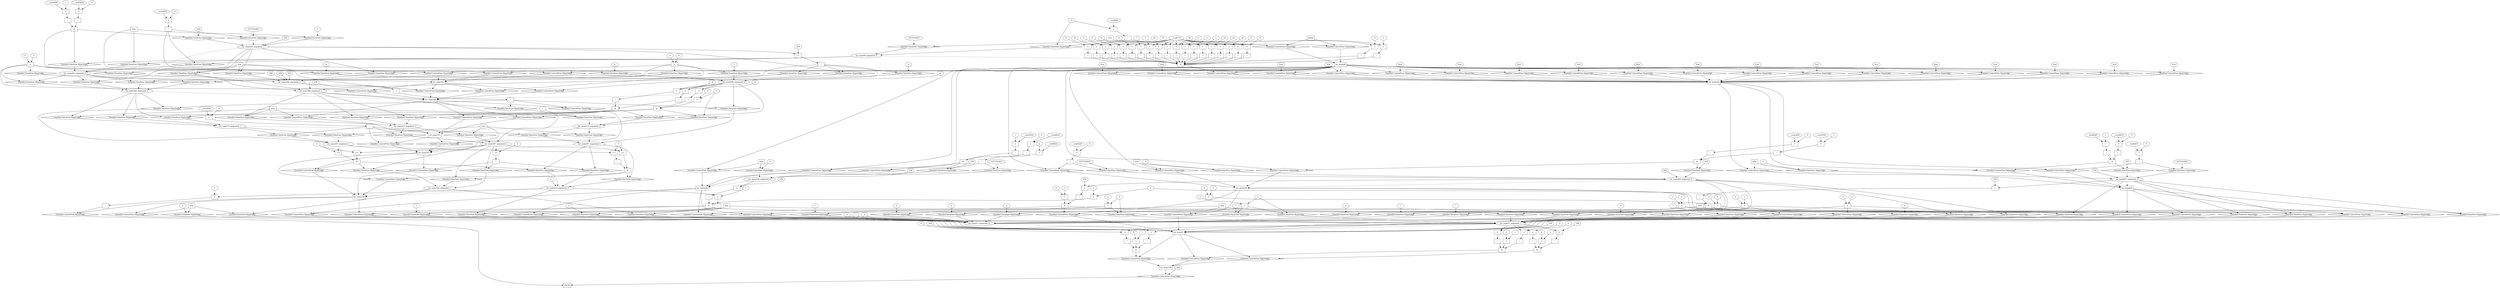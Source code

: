 digraph dag {
inv_main263 [label="inv_main263" shape="rect"];
inv_main307 [label="inv_main307" shape="rect"];
inv_main308 [label="inv_main308" shape="rect"];
inv_main315 [label="inv_main315" shape="rect"];
inv_main350 [label="inv_main350" shape="rect"];
inv_main440 [label="inv_main440" shape="rect"];
inv_main548 [label="inv_main548" shape="rect"];
inv_main57 [label="inv_main57" shape="rect"];
inv_main592 [label="inv_main592" shape="rect"];
inv_main655 [label="inv_main655" shape="rect"];
inv_main739 [label="inv_main739" shape="rect"];
inv_main90 [label="inv_main90" shape="rect"];
FALSE [label="FALSE" shape="rect"];
Initial [label="Initial" shape="rect"];
ControlFowHyperEdge_0 [label="Guarded ControlFlow Hyperedge" shape="diamond"];
inv_main90 -> ControlFowHyperEdge_0[label=""]
ControlFowHyperEdge_0 -> inv_main263[label=""]
ControlFowHyperEdge_1 [label="Guarded ControlFlow Hyperedge" shape="diamond"];
inv_main90 -> ControlFowHyperEdge_1[label=""]
ControlFowHyperEdge_1 -> inv_main263[label=""]
ControlFowHyperEdge_2 [label="Guarded ControlFlow Hyperedge" shape="diamond"];
inv_main90 -> ControlFowHyperEdge_2[label=""]
ControlFowHyperEdge_2 -> inv_main263[label=""]
ControlFowHyperEdge_3 [label="Guarded ControlFlow Hyperedge" shape="diamond"];
inv_main90 -> ControlFowHyperEdge_3[label=""]
ControlFowHyperEdge_3 -> inv_main440[label=""]
ControlFowHyperEdge_4 [label="Guarded ControlFlow Hyperedge" shape="diamond"];
inv_main90 -> ControlFowHyperEdge_4[label=""]
ControlFowHyperEdge_4 -> inv_main440[label=""]
ControlFowHyperEdge_5 [label="Guarded ControlFlow Hyperedge" shape="diamond"];
inv_main90 -> ControlFowHyperEdge_5[label=""]
ControlFowHyperEdge_5 -> inv_main440[label=""]
ControlFowHyperEdge_6 [label="Guarded ControlFlow Hyperedge" shape="diamond"];
inv_main90 -> ControlFowHyperEdge_6[label=""]
ControlFowHyperEdge_6 -> inv_main548[label=""]
ControlFowHyperEdge_7 [label="Guarded ControlFlow Hyperedge" shape="diamond"];
inv_main90 -> ControlFowHyperEdge_7[label=""]
ControlFowHyperEdge_7 -> inv_main548[label=""]
ControlFowHyperEdge_8 [label="Guarded ControlFlow Hyperedge" shape="diamond"];
inv_main90 -> ControlFowHyperEdge_8[label=""]
ControlFowHyperEdge_8 -> inv_main548[label=""]
ControlFowHyperEdge_9 [label="Guarded ControlFlow Hyperedge" shape="diamond"];
inv_main592 -> ControlFowHyperEdge_9[label=""]
ControlFowHyperEdge_9 -> inv_main655[label=""]
ControlFowHyperEdge_10 [label="Guarded ControlFlow Hyperedge" shape="diamond"];
inv_main592 -> ControlFowHyperEdge_10[label=""]
ControlFowHyperEdge_10 -> inv_main655[label=""]
ControlFowHyperEdge_11 [label="Guarded ControlFlow Hyperedge" shape="diamond"];
inv_main592 -> ControlFowHyperEdge_11[label=""]
ControlFowHyperEdge_11 -> inv_main655[label=""]
ControlFowHyperEdge_12 [label="Guarded ControlFlow Hyperedge" shape="diamond"];
inv_main308 -> ControlFowHyperEdge_12[label=""]
ControlFowHyperEdge_12 -> inv_main315[label=""]
ControlFowHyperEdge_13 [label="Guarded ControlFlow Hyperedge" shape="diamond"];
inv_main308 -> ControlFowHyperEdge_13[label=""]
ControlFowHyperEdge_13 -> inv_main315[label=""]
ControlFowHyperEdge_14 [label="Guarded ControlFlow Hyperedge" shape="diamond"];
inv_main315 -> ControlFowHyperEdge_14[label=""]
ControlFowHyperEdge_14 -> inv_main307[label=""]
ControlFowHyperEdge_15 [label="Guarded ControlFlow Hyperedge" shape="diamond"];
inv_main315 -> ControlFowHyperEdge_15[label=""]
ControlFowHyperEdge_15 -> inv_main307[label=""]
ControlFowHyperEdge_16 [label="Guarded ControlFlow Hyperedge" shape="diamond"];
inv_main263 -> ControlFowHyperEdge_16[label=""]
ControlFowHyperEdge_16 -> inv_main308[label=""]
ControlFowHyperEdge_17 [label="Guarded ControlFlow Hyperedge" shape="diamond"];
inv_main263 -> ControlFowHyperEdge_17[label=""]
ControlFowHyperEdge_17 -> inv_main308[label=""]
ControlFowHyperEdge_18 [label="Guarded ControlFlow Hyperedge" shape="diamond"];
inv_main263 -> ControlFowHyperEdge_18[label=""]
ControlFowHyperEdge_18 -> inv_main308[label=""]
ControlFowHyperEdge_19 [label="Guarded ControlFlow Hyperedge" shape="diamond"];
inv_main263 -> ControlFowHyperEdge_19[label=""]
ControlFowHyperEdge_19 -> inv_main308[label=""]
ControlFowHyperEdge_20 [label="Guarded ControlFlow Hyperedge" shape="diamond"];
inv_main308 -> ControlFowHyperEdge_20[label=""]
ControlFowHyperEdge_20 -> inv_main315[label=""]
ControlFowHyperEdge_21 [label="Guarded ControlFlow Hyperedge" shape="diamond"];
inv_main308 -> ControlFowHyperEdge_21[label=""]
ControlFowHyperEdge_21 -> inv_main307[label=""]
ControlFowHyperEdge_22 [label="Guarded ControlFlow Hyperedge" shape="diamond"];
inv_main307 -> ControlFowHyperEdge_22[label=""]
ControlFowHyperEdge_22 -> inv_main350[label=""]
ControlFowHyperEdge_23 [label="Guarded ControlFlow Hyperedge" shape="diamond"];
inv_main307 -> ControlFowHyperEdge_23[label=""]
ControlFowHyperEdge_23 -> inv_main350[label=""]
ControlFowHyperEdge_24 [label="Guarded ControlFlow Hyperedge" shape="diamond"];
inv_main307 -> ControlFowHyperEdge_24[label=""]
ControlFowHyperEdge_24 -> inv_main350[label=""]
ControlFowHyperEdge_25 [label="Guarded ControlFlow Hyperedge" shape="diamond"];
inv_main350 -> ControlFowHyperEdge_25[label=""]
ControlFowHyperEdge_25 -> inv_main57[label=""]
ControlFowHyperEdge_26 [label="Guarded ControlFlow Hyperedge" shape="diamond"];
inv_main350 -> ControlFowHyperEdge_26[label=""]
ControlFowHyperEdge_26 -> inv_main57[label=""]
ControlFowHyperEdge_27 [label="Guarded ControlFlow Hyperedge" shape="diamond"];
inv_main440 -> ControlFowHyperEdge_27[label=""]
ControlFowHyperEdge_27 -> inv_main57[label=""]
ControlFowHyperEdge_28 [label="Guarded ControlFlow Hyperedge" shape="diamond"];
inv_main440 -> ControlFowHyperEdge_28[label=""]
ControlFowHyperEdge_28 -> inv_main57[label=""]
ControlFowHyperEdge_29 [label="Guarded ControlFlow Hyperedge" shape="diamond"];
inv_main440 -> ControlFowHyperEdge_29[label=""]
ControlFowHyperEdge_29 -> inv_main57[label=""]
ControlFowHyperEdge_30 [label="Guarded ControlFlow Hyperedge" shape="diamond"];
inv_main440 -> ControlFowHyperEdge_30[label=""]
ControlFowHyperEdge_30 -> inv_main57[label=""]
ControlFowHyperEdge_31 [label="Guarded ControlFlow Hyperedge" shape="diamond"];
inv_main548 -> ControlFowHyperEdge_31[label=""]
ControlFowHyperEdge_31 -> inv_main57[label=""]
ControlFowHyperEdge_32 [label="Guarded ControlFlow Hyperedge" shape="diamond"];
inv_main548 -> ControlFowHyperEdge_32[label=""]
ControlFowHyperEdge_32 -> inv_main57[label=""]
ControlFowHyperEdge_33 [label="Guarded ControlFlow Hyperedge" shape="diamond"];
inv_main548 -> ControlFowHyperEdge_33[label=""]
ControlFowHyperEdge_33 -> inv_main57[label=""]
ControlFowHyperEdge_34 [label="Guarded ControlFlow Hyperedge" shape="diamond"];
inv_main548 -> ControlFowHyperEdge_34[label=""]
ControlFowHyperEdge_34 -> inv_main57[label=""]
ControlFowHyperEdge_35 [label="Guarded ControlFlow Hyperedge" shape="diamond"];
inv_main655 -> ControlFowHyperEdge_35[label=""]
ControlFowHyperEdge_35 -> inv_main57[label=""]
ControlFowHyperEdge_36 [label="Guarded ControlFlow Hyperedge" shape="diamond"];
inv_main655 -> ControlFowHyperEdge_36[label=""]
ControlFowHyperEdge_36 -> inv_main57[label=""]
ControlFowHyperEdge_37 [label="Guarded ControlFlow Hyperedge" shape="diamond"];
inv_main655 -> ControlFowHyperEdge_37[label=""]
ControlFowHyperEdge_37 -> inv_main57[label=""]
ControlFowHyperEdge_38 [label="Guarded ControlFlow Hyperedge" shape="diamond"];
inv_main655 -> ControlFowHyperEdge_38[label=""]
ControlFowHyperEdge_38 -> inv_main57[label=""]
ControlFowHyperEdge_39 [label="Guarded ControlFlow Hyperedge" shape="diamond"];
inv_main90 -> ControlFowHyperEdge_39[label=""]
ControlFowHyperEdge_39 -> inv_main592[label=""]
ControlFowHyperEdge_40 [label="Guarded ControlFlow Hyperedge" shape="diamond"];
inv_main90 -> ControlFowHyperEdge_40[label=""]
ControlFowHyperEdge_40 -> inv_main592[label=""]
ControlFowHyperEdge_41 [label="Guarded ControlFlow Hyperedge" shape="diamond"];
inv_main90 -> ControlFowHyperEdge_41[label=""]
ControlFowHyperEdge_41 -> inv_main592[label=""]
ControlFowHyperEdge_42 [label="Guarded ControlFlow Hyperedge" shape="diamond"];
inv_main90 -> ControlFowHyperEdge_42[label=""]
ControlFowHyperEdge_42 -> inv_main592[label=""]
ControlFowHyperEdge_43 [label="Guarded ControlFlow Hyperedge" shape="diamond"];
inv_main90 -> ControlFowHyperEdge_43[label=""]
ControlFowHyperEdge_43 -> inv_main592[label=""]
ControlFowHyperEdge_44 [label="Guarded ControlFlow Hyperedge" shape="diamond"];
inv_main90 -> ControlFowHyperEdge_44[label=""]
ControlFowHyperEdge_44 -> inv_main592[label=""]
ControlFowHyperEdge_45 [label="Guarded ControlFlow Hyperedge" shape="diamond"];
inv_main90 -> ControlFowHyperEdge_45[label=""]
ControlFowHyperEdge_45 -> inv_main592[label=""]
ControlFowHyperEdge_46 [label="Guarded ControlFlow Hyperedge" shape="diamond"];
inv_main90 -> ControlFowHyperEdge_46[label=""]
ControlFowHyperEdge_46 -> inv_main592[label=""]
ControlFowHyperEdge_47 [label="Guarded ControlFlow Hyperedge" shape="diamond"];
inv_main90 -> ControlFowHyperEdge_47[label=""]
ControlFowHyperEdge_47 -> inv_main592[label=""]
ControlFowHyperEdge_48 [label="Guarded ControlFlow Hyperedge" shape="diamond"];
inv_main90 -> ControlFowHyperEdge_48[label=""]
ControlFowHyperEdge_48 -> inv_main592[label=""]
ControlFowHyperEdge_49 [label="Guarded ControlFlow Hyperedge" shape="diamond"];
inv_main90 -> ControlFowHyperEdge_49[label=""]
ControlFowHyperEdge_49 -> inv_main592[label=""]
ControlFowHyperEdge_50 [label="Guarded ControlFlow Hyperedge" shape="diamond"];
inv_main90 -> ControlFowHyperEdge_50[label=""]
ControlFowHyperEdge_50 -> inv_main592[label=""]
ControlFowHyperEdge_51 [label="Guarded ControlFlow Hyperedge" shape="diamond"];
inv_main90 -> ControlFowHyperEdge_51[label=""]
ControlFowHyperEdge_51 -> inv_main592[label=""]
ControlFowHyperEdge_52 [label="Guarded ControlFlow Hyperedge" shape="diamond"];
inv_main90 -> ControlFowHyperEdge_52[label=""]
ControlFowHyperEdge_52 -> inv_main592[label=""]
ControlFowHyperEdge_53 [label="Guarded ControlFlow Hyperedge" shape="diamond"];
inv_main90 -> ControlFowHyperEdge_53[label=""]
ControlFowHyperEdge_53 -> inv_main592[label=""]
ControlFowHyperEdge_54 [label="Guarded ControlFlow Hyperedge" shape="diamond"];
inv_main90 -> ControlFowHyperEdge_54[label=""]
ControlFowHyperEdge_54 -> inv_main592[label=""]
ControlFowHyperEdge_55 [label="Guarded ControlFlow Hyperedge" shape="diamond"];
inv_main90 -> ControlFowHyperEdge_55[label=""]
ControlFowHyperEdge_55 -> inv_main592[label=""]
ControlFowHyperEdge_56 [label="Guarded ControlFlow Hyperedge" shape="diamond"];
inv_main90 -> ControlFowHyperEdge_56[label=""]
ControlFowHyperEdge_56 -> inv_main592[label=""]
ControlFowHyperEdge_57 [label="Guarded ControlFlow Hyperedge" shape="diamond"];
inv_main90 -> ControlFowHyperEdge_57[label=""]
ControlFowHyperEdge_57 -> inv_main592[label=""]
ControlFowHyperEdge_58 [label="Guarded ControlFlow Hyperedge" shape="diamond"];
Initial -> ControlFowHyperEdge_58[label=""]
ControlFowHyperEdge_58 -> inv_main90[label=""]
ControlFowHyperEdge_59 [label="Guarded ControlFlow Hyperedge" shape="diamond"];
Initial -> ControlFowHyperEdge_59[label=""]
ControlFowHyperEdge_59 -> inv_main90[label=""]
ControlFowHyperEdge_60 [label="Guarded ControlFlow Hyperedge" shape="diamond"];
inv_main57 -> ControlFowHyperEdge_60[label=""]
ControlFowHyperEdge_60 -> inv_main739[label=""]
ControlFowHyperEdge_61 [label="Guarded ControlFlow Hyperedge" shape="diamond"];
inv_main57 -> ControlFowHyperEdge_61[label=""]
ControlFowHyperEdge_61 -> inv_main739[label=""]
ControlFowHyperEdge_62 [label="Guarded ControlFlow Hyperedge" shape="diamond"];
inv_main57 -> ControlFowHyperEdge_62[label=""]
ControlFowHyperEdge_62 -> inv_main739[label=""]
ControlFowHyperEdge_63 [label="Guarded ControlFlow Hyperedge" shape="diamond"];
inv_main350 -> ControlFowHyperEdge_63[label=""]
ControlFowHyperEdge_63 -> FALSE[label=""]
ControlFowHyperEdge_64 [label="Guarded ControlFlow Hyperedge" shape="diamond"];
inv_main739 -> ControlFowHyperEdge_64[label=""]
ControlFowHyperEdge_64 -> FALSE[label=""]
inv_main263_argument_0 [label="inv_main263_argument_0" shape="oval"];
inv_main263_argument_0 -> inv_main263[label="" style="dashed"]
inv_main263_argument_1 [label="inv_main263_argument_1" shape="oval"];
inv_main263_argument_1 -> inv_main263[label="" style="dashed"]
inv_main90_argument_0 [label="inv_main90_argument_0" shape="oval"];
inv_main90_argument_0 -> inv_main90[label="" style="dashed"]
inv_main440_argument_0 [label="inv_main440_argument_0" shape="oval"];
inv_main440_argument_0 -> inv_main440[label="" style="dashed"]
inv_main548_argument_0 [label="inv_main548_argument_0" shape="oval"];
inv_main548_argument_0 -> inv_main548[label="" style="dashed"]
inv_main655_argument_0 [label="inv_main655_argument_0" shape="oval"];
inv_main655_argument_0 -> inv_main655[label="" style="dashed"]
inv_main315_argument_0 [label="inv_main315_argument_0" shape="oval"];
inv_main315_argument_0 -> inv_main315[label="" style="dashed"]
inv_main315_argument_1 [label="inv_main315_argument_1" shape="oval"];
inv_main315_argument_1 -> inv_main315[label="" style="dashed"]
inv_main315_argument_2 [label="inv_main315_argument_2" shape="oval"];
inv_main315_argument_2 -> inv_main315[label="" style="dashed"]
inv_main308_argument_0 [label="inv_main308_argument_0" shape="oval"];
inv_main308_argument_0 -> inv_main308[label="" style="dashed"]
inv_main308_argument_1 [label="inv_main308_argument_1" shape="oval"];
inv_main308_argument_1 -> inv_main308[label="" style="dashed"]
inv_main308_argument_2 [label="inv_main308_argument_2" shape="oval"];
inv_main308_argument_2 -> inv_main308[label="" style="dashed"]
inv_main308_argument_3 [label="inv_main308_argument_3" shape="oval"];
inv_main308_argument_3 -> inv_main308[label="" style="dashed"]
inv_main307_argument_0 [label="inv_main307_argument_0" shape="oval"];
inv_main307_argument_0 -> inv_main307[label="" style="dashed"]
inv_main307_argument_1 [label="inv_main307_argument_1" shape="oval"];
inv_main307_argument_1 -> inv_main307[label="" style="dashed"]
inv_main307_argument_2 [label="inv_main307_argument_2" shape="oval"];
inv_main307_argument_2 -> inv_main307[label="" style="dashed"]
inv_main350_argument_0 [label="inv_main350_argument_0" shape="oval"];
inv_main350_argument_0 -> inv_main350[label="" style="dashed"]
inv_main350_argument_1 [label="inv_main350_argument_1" shape="oval"];
inv_main350_argument_1 -> inv_main350[label="" style="dashed"]
inv_main57_argument_0 [label="inv_main57_argument_0" shape="oval"];
inv_main57_argument_0 -> inv_main57[label="" style="dashed"]
inv_main57_argument_1 [label="inv_main57_argument_1" shape="oval"];
inv_main57_argument_1 -> inv_main57[label="" style="dashed"]

true_0 [label="true" shape="rect"];
true_0->ControlFowHyperEdge_0 [label=""];
xxxinv_main263___inv_main90_0xxxdataFlow_0_node_0 [label="0"];

xxxinv_main263___inv_main90_0xxxdataFlow_0_node_0->DataFowHyperEdge_0_inv_main263_argument_1 [label=""];
xxxinv_main263___inv_main90_1xxxguard_0_node_0 [label="!" shape="rect"];
xxxinv_main263___inv_main90_1xxxguard_0_node_1 [label="=" shape="rect"];
xxxinv_main263___inv_main90_1xxxguard_0_node_2 [label="__eval3479"];
xxxinv_main263___inv_main90_1xxxguard_0_node_3 [label="0"];
xxxinv_main263___inv_main90_1xxxguard_0_node_1->xxxinv_main263___inv_main90_1xxxguard_0_node_0
xxxinv_main263___inv_main90_1xxxguard_0_node_2->xxxinv_main263___inv_main90_1xxxguard_0_node_1
xxxinv_main263___inv_main90_1xxxguard_0_node_3->xxxinv_main263___inv_main90_1xxxguard_0_node_1

xxxinv_main263___inv_main90_1xxxguard_0_node_0->ControlFowHyperEdge_1 [label=""];
xxxinv_main263___inv_main90_1xxxdataFlow_0_node_0 [label="-1073741823"];

xxxinv_main263___inv_main90_1xxxdataFlow_0_node_0->DataFowHyperEdge_1_inv_main263_argument_1 [label=""];
xxxinv_main263___inv_main90_2xxx_and [label="&" shape="rect"];
xxxinv_main263___inv_main90_2xxxguard_0_node_0 [label="!" shape="rect"];
xxxinv_main263___inv_main90_2xxxguard_0_node_1 [label="=" shape="rect"];
xxxinv_main263___inv_main90_2xxxguard_0_node_2 [label="__eval3609"];
xxxinv_main263___inv_main90_2xxxguard_0_node_3 [label="1"];
xxxinv_main263___inv_main90_2xxxguard_0_node_1->xxxinv_main263___inv_main90_2xxxguard_0_node_0
xxxinv_main263___inv_main90_2xxxguard_0_node_2->xxxinv_main263___inv_main90_2xxxguard_0_node_1
xxxinv_main263___inv_main90_2xxxguard_0_node_3->xxxinv_main263___inv_main90_2xxxguard_0_node_1

xxxinv_main263___inv_main90_2xxxguard_0_node_0->xxxinv_main263___inv_main90_2xxx_and [label=""];
xxxinv_main263___inv_main90_2xxxguard1_node_0 [label="!" shape="rect"];
xxxinv_main263___inv_main90_2xxxguard1_node_1 [label="=" shape="rect"];
xxxinv_main263___inv_main90_2xxxguard1_node_2 [label="__eval3479"];
xxxinv_main263___inv_main90_2xxxguard1_node_3 [label="0"];
xxxinv_main263___inv_main90_2xxxguard1_node_1->xxxinv_main263___inv_main90_2xxxguard1_node_0
xxxinv_main263___inv_main90_2xxxguard1_node_2->xxxinv_main263___inv_main90_2xxxguard1_node_1
xxxinv_main263___inv_main90_2xxxguard1_node_3->xxxinv_main263___inv_main90_2xxxguard1_node_1

xxxinv_main263___inv_main90_2xxxguard1_node_0->xxxinv_main263___inv_main90_2xxx_and [label=""];
xxxinv_main263___inv_main90_2xxx_and->ControlFowHyperEdge_2 [label=""];
xxxinv_main263___inv_main90_2xxxdataFlow_0_node_0 [label="259"];

xxxinv_main263___inv_main90_2xxxdataFlow_0_node_0->DataFowHyperEdge_2_inv_main263_argument_1 [label=""];
true_3 [label="true" shape="rect"];
true_3->ControlFowHyperEdge_3 [label=""];
xxxinv_main440___inv_main90_3xxxdataFlow_0_node_0 [label="0"];

xxxinv_main440___inv_main90_3xxxdataFlow_0_node_0->DataFowHyperEdge_3_inv_main440_argument_0 [label=""];
xxxinv_main440___inv_main90_4xxxguard_0_node_0 [label="!" shape="rect"];
xxxinv_main440___inv_main90_4xxxguard_0_node_1 [label="=" shape="rect"];
xxxinv_main440___inv_main90_4xxxguard_0_node_2 [label="__eval5429"];
xxxinv_main440___inv_main90_4xxxguard_0_node_3 [label="0"];
xxxinv_main440___inv_main90_4xxxguard_0_node_1->xxxinv_main440___inv_main90_4xxxguard_0_node_0
xxxinv_main440___inv_main90_4xxxguard_0_node_2->xxxinv_main440___inv_main90_4xxxguard_0_node_1
xxxinv_main440___inv_main90_4xxxguard_0_node_3->xxxinv_main440___inv_main90_4xxxguard_0_node_1

xxxinv_main440___inv_main90_4xxxguard_0_node_0->ControlFowHyperEdge_4 [label=""];
xxxinv_main440___inv_main90_4xxxdataFlow_0_node_0 [label="-1073741823"];

xxxinv_main440___inv_main90_4xxxdataFlow_0_node_0->DataFowHyperEdge_4_inv_main440_argument_0 [label=""];
xxxinv_main440___inv_main90_5xxx_and [label="&" shape="rect"];
xxxinv_main440___inv_main90_5xxxguard_0_node_0 [label="!" shape="rect"];
xxxinv_main440___inv_main90_5xxxguard_0_node_1 [label="=" shape="rect"];
xxxinv_main440___inv_main90_5xxxguard_0_node_2 [label="__eval5559"];
xxxinv_main440___inv_main90_5xxxguard_0_node_3 [label="1"];
xxxinv_main440___inv_main90_5xxxguard_0_node_1->xxxinv_main440___inv_main90_5xxxguard_0_node_0
xxxinv_main440___inv_main90_5xxxguard_0_node_2->xxxinv_main440___inv_main90_5xxxguard_0_node_1
xxxinv_main440___inv_main90_5xxxguard_0_node_3->xxxinv_main440___inv_main90_5xxxguard_0_node_1

xxxinv_main440___inv_main90_5xxxguard_0_node_0->xxxinv_main440___inv_main90_5xxx_and [label=""];
xxxinv_main440___inv_main90_5xxxguard1_node_0 [label="!" shape="rect"];
xxxinv_main440___inv_main90_5xxxguard1_node_1 [label="=" shape="rect"];
xxxinv_main440___inv_main90_5xxxguard1_node_2 [label="__eval5429"];
xxxinv_main440___inv_main90_5xxxguard1_node_3 [label="0"];
xxxinv_main440___inv_main90_5xxxguard1_node_1->xxxinv_main440___inv_main90_5xxxguard1_node_0
xxxinv_main440___inv_main90_5xxxguard1_node_2->xxxinv_main440___inv_main90_5xxxguard1_node_1
xxxinv_main440___inv_main90_5xxxguard1_node_3->xxxinv_main440___inv_main90_5xxxguard1_node_1

xxxinv_main440___inv_main90_5xxxguard1_node_0->xxxinv_main440___inv_main90_5xxx_and [label=""];
xxxinv_main440___inv_main90_5xxx_and->ControlFowHyperEdge_5 [label=""];
xxxinv_main440___inv_main90_5xxxdataFlow_0_node_0 [label="259"];

xxxinv_main440___inv_main90_5xxxdataFlow_0_node_0->DataFowHyperEdge_5_inv_main440_argument_0 [label=""];
true_6 [label="true" shape="rect"];
true_6->ControlFowHyperEdge_6 [label=""];
xxxinv_main548___inv_main90_6xxxdataFlow_0_node_0 [label="0"];

xxxinv_main548___inv_main90_6xxxdataFlow_0_node_0->DataFowHyperEdge_6_inv_main548_argument_0 [label=""];
xxxinv_main548___inv_main90_7xxxguard_0_node_0 [label="!" shape="rect"];
xxxinv_main548___inv_main90_7xxxguard_0_node_1 [label="=" shape="rect"];
xxxinv_main548___inv_main90_7xxxguard_0_node_2 [label="__eval6922"];
xxxinv_main548___inv_main90_7xxxguard_0_node_3 [label="0"];
xxxinv_main548___inv_main90_7xxxguard_0_node_1->xxxinv_main548___inv_main90_7xxxguard_0_node_0
xxxinv_main548___inv_main90_7xxxguard_0_node_2->xxxinv_main548___inv_main90_7xxxguard_0_node_1
xxxinv_main548___inv_main90_7xxxguard_0_node_3->xxxinv_main548___inv_main90_7xxxguard_0_node_1

xxxinv_main548___inv_main90_7xxxguard_0_node_0->ControlFowHyperEdge_7 [label=""];
xxxinv_main548___inv_main90_7xxxdataFlow_0_node_0 [label="-1073741823"];

xxxinv_main548___inv_main90_7xxxdataFlow_0_node_0->DataFowHyperEdge_7_inv_main548_argument_0 [label=""];
xxxinv_main548___inv_main90_8xxx_and [label="&" shape="rect"];
xxxinv_main548___inv_main90_8xxxguard_0_node_0 [label="!" shape="rect"];
xxxinv_main548___inv_main90_8xxxguard_0_node_1 [label="=" shape="rect"];
xxxinv_main548___inv_main90_8xxxguard_0_node_2 [label="__eval7052"];
xxxinv_main548___inv_main90_8xxxguard_0_node_3 [label="1"];
xxxinv_main548___inv_main90_8xxxguard_0_node_1->xxxinv_main548___inv_main90_8xxxguard_0_node_0
xxxinv_main548___inv_main90_8xxxguard_0_node_2->xxxinv_main548___inv_main90_8xxxguard_0_node_1
xxxinv_main548___inv_main90_8xxxguard_0_node_3->xxxinv_main548___inv_main90_8xxxguard_0_node_1

xxxinv_main548___inv_main90_8xxxguard_0_node_0->xxxinv_main548___inv_main90_8xxx_and [label=""];
xxxinv_main548___inv_main90_8xxxguard1_node_0 [label="!" shape="rect"];
xxxinv_main548___inv_main90_8xxxguard1_node_1 [label="=" shape="rect"];
xxxinv_main548___inv_main90_8xxxguard1_node_2 [label="__eval6922"];
xxxinv_main548___inv_main90_8xxxguard1_node_3 [label="0"];
xxxinv_main548___inv_main90_8xxxguard1_node_1->xxxinv_main548___inv_main90_8xxxguard1_node_0
xxxinv_main548___inv_main90_8xxxguard1_node_2->xxxinv_main548___inv_main90_8xxxguard1_node_1
xxxinv_main548___inv_main90_8xxxguard1_node_3->xxxinv_main548___inv_main90_8xxxguard1_node_1

xxxinv_main548___inv_main90_8xxxguard1_node_0->xxxinv_main548___inv_main90_8xxx_and [label=""];
xxxinv_main548___inv_main90_8xxx_and->ControlFowHyperEdge_8 [label=""];
xxxinv_main548___inv_main90_8xxxdataFlow_0_node_0 [label="259"];

xxxinv_main548___inv_main90_8xxxdataFlow_0_node_0->DataFowHyperEdge_8_inv_main548_argument_0 [label=""];
true_9 [label="true" shape="rect"];
true_9->ControlFowHyperEdge_9 [label=""];
xxxinv_main655___inv_main592_9xxxdataFlow_0_node_0 [label="0"];

xxxinv_main655___inv_main592_9xxxdataFlow_0_node_0->DataFowHyperEdge_9_inv_main655_argument_0 [label=""];
xxxinv_main655___inv_main592_10xxxguard_0_node_0 [label="!" shape="rect"];
xxxinv_main655___inv_main592_10xxxguard_0_node_1 [label="=" shape="rect"];
xxxinv_main655___inv_main592_10xxxguard_0_node_2 [label="__eval8415"];
xxxinv_main655___inv_main592_10xxxguard_0_node_3 [label="0"];
xxxinv_main655___inv_main592_10xxxguard_0_node_1->xxxinv_main655___inv_main592_10xxxguard_0_node_0
xxxinv_main655___inv_main592_10xxxguard_0_node_2->xxxinv_main655___inv_main592_10xxxguard_0_node_1
xxxinv_main655___inv_main592_10xxxguard_0_node_3->xxxinv_main655___inv_main592_10xxxguard_0_node_1

xxxinv_main655___inv_main592_10xxxguard_0_node_0->ControlFowHyperEdge_10 [label=""];
xxxinv_main655___inv_main592_10xxxdataFlow_0_node_0 [label="-1073741823"];

xxxinv_main655___inv_main592_10xxxdataFlow_0_node_0->DataFowHyperEdge_10_inv_main655_argument_0 [label=""];
xxxinv_main655___inv_main592_11xxx_and [label="&" shape="rect"];
xxxinv_main655___inv_main592_11xxxguard_0_node_0 [label="!" shape="rect"];
xxxinv_main655___inv_main592_11xxxguard_0_node_1 [label="=" shape="rect"];
xxxinv_main655___inv_main592_11xxxguard_0_node_2 [label="__eval8545"];
xxxinv_main655___inv_main592_11xxxguard_0_node_3 [label="1"];
xxxinv_main655___inv_main592_11xxxguard_0_node_1->xxxinv_main655___inv_main592_11xxxguard_0_node_0
xxxinv_main655___inv_main592_11xxxguard_0_node_2->xxxinv_main655___inv_main592_11xxxguard_0_node_1
xxxinv_main655___inv_main592_11xxxguard_0_node_3->xxxinv_main655___inv_main592_11xxxguard_0_node_1

xxxinv_main655___inv_main592_11xxxguard_0_node_0->xxxinv_main655___inv_main592_11xxx_and [label=""];
xxxinv_main655___inv_main592_11xxxguard1_node_0 [label="!" shape="rect"];
xxxinv_main655___inv_main592_11xxxguard1_node_1 [label="=" shape="rect"];
xxxinv_main655___inv_main592_11xxxguard1_node_2 [label="__eval8415"];
xxxinv_main655___inv_main592_11xxxguard1_node_3 [label="0"];
xxxinv_main655___inv_main592_11xxxguard1_node_1->xxxinv_main655___inv_main592_11xxxguard1_node_0
xxxinv_main655___inv_main592_11xxxguard1_node_2->xxxinv_main655___inv_main592_11xxxguard1_node_1
xxxinv_main655___inv_main592_11xxxguard1_node_3->xxxinv_main655___inv_main592_11xxxguard1_node_1

xxxinv_main655___inv_main592_11xxxguard1_node_0->xxxinv_main655___inv_main592_11xxx_and [label=""];
xxxinv_main655___inv_main592_11xxx_and->ControlFowHyperEdge_11 [label=""];
xxxinv_main655___inv_main592_11xxxdataFlow_0_node_0 [label="259"];

xxxinv_main655___inv_main592_11xxxdataFlow_0_node_0->DataFowHyperEdge_11_inv_main655_argument_0 [label=""];
xxxinv_main315___inv_main308_12xxx_and [label="&" shape="rect"];
xxxinv_main315___inv_main308_12xxxguard_0_node_0 [label="=" shape="rect"];
xxxinv_main315___inv_main308_12xxxguard_0_node_2 [label="0"];
xxxinv_main315___inv_main308_12xxxdataFlow_0_node_0->xxxinv_main315___inv_main308_12xxxguard_0_node_0
xxxinv_main315___inv_main308_12xxxguard_0_node_2->xxxinv_main315___inv_main308_12xxxguard_0_node_0

xxxinv_main315___inv_main308_12xxxguard_0_node_0->xxxinv_main315___inv_main308_12xxx_and [label=""];
xxxinv_main315___inv_main308_12xxxguard1_node_0 [label="!" shape="rect"];
xxxinv_main315___inv_main308_12xxxguard1_node_1 [label="=" shape="rect"];
xxxinv_main315___inv_main308_12xxxguard1_node_3 [label="6"];
xxxinv_main315___inv_main308_12xxxguard1_node_1->xxxinv_main315___inv_main308_12xxxguard1_node_0
inv_main308_argument_0->xxxinv_main315___inv_main308_12xxxguard1_node_1
xxxinv_main315___inv_main308_12xxxguard1_node_3->xxxinv_main315___inv_main308_12xxxguard1_node_1

xxxinv_main315___inv_main308_12xxxguard1_node_0->xxxinv_main315___inv_main308_12xxx_and [label=""];
xxxinv_main315___inv_main308_12xxx_and->ControlFowHyperEdge_12 [label=""];
xxxinv_main315___inv_main308_12xxxdataFlow_0_node_0 [label="1"];

xxxinv_main315___inv_main308_12xxxdataFlow_0_node_0->DataFowHyperEdge_12_inv_main315_argument_0 [label=""];
xxxinv_main315___inv_main308_13xxx_and [label="&" shape="rect"];
xxxinv_main315___inv_main308_13xxxguard_0_node_0 [label="!" shape="rect"];
xxxinv_main315___inv_main308_13xxxguard_0_node_1 [label="=" shape="rect"];
xxxinv_main315___inv_main308_13xxxguard_0_node_3 [label="6"];
xxxinv_main315___inv_main308_13xxxguard_0_node_1->xxxinv_main315___inv_main308_13xxxguard_0_node_0
inv_main308_argument_0->xxxinv_main315___inv_main308_13xxxguard_0_node_1
xxxinv_main315___inv_main308_13xxxguard_0_node_3->xxxinv_main315___inv_main308_13xxxguard_0_node_1

xxxinv_main315___inv_main308_13xxxguard_0_node_0->xxxinv_main315___inv_main308_13xxx_and [label=""];
xxxinv_main315___inv_main308_13xxxguard1_node_0 [label="!" shape="rect"];
xxxinv_main315___inv_main308_13xxxguard1_node_1 [label="=" shape="rect"];
xxxinv_main315___inv_main308_13xxxguard1_node_1->xxxinv_main315___inv_main308_13xxxguard1_node_0
inv_main308_argument_0->xxxinv_main315___inv_main308_13xxxguard1_node_1
xxxinv_main315___inv_main308_13xxxguard_0_node_3->xxxinv_main315___inv_main308_13xxxguard1_node_1

xxxinv_main315___inv_main308_13xxxguard1_node_0->xxxinv_main315___inv_main308_13xxx_and [label=""];
xxxinv_main315___inv_main308_13xxx_and->ControlFowHyperEdge_13 [label=""];
xxxinv_main307___inv_main315_14xxxguard_0_node_0 [label="true"];

xxxinv_main307___inv_main315_14xxxguard_0_node_0->ControlFowHyperEdge_14 [label=""];
xxxinv_main307___inv_main315_15xxxguard_0_node_0 [label="!" shape="rect"];
xxxinv_main307___inv_main315_15xxxguard_0_node_1 [label="=" shape="rect"];
xxxinv_main307___inv_main315_15xxxguard_0_node_2 [label="__eval3940"];
xxxinv_main307___inv_main315_15xxxguard_0_node_3 [label="0"];
xxxinv_main307___inv_main315_15xxxguard_0_node_1->xxxinv_main307___inv_main315_15xxxguard_0_node_0
xxxinv_main307___inv_main315_15xxxguard_0_node_2->xxxinv_main307___inv_main315_15xxxguard_0_node_1
xxxinv_main307___inv_main315_15xxxguard_0_node_3->xxxinv_main307___inv_main315_15xxxguard_0_node_1

xxxinv_main307___inv_main315_15xxxguard_0_node_0->ControlFowHyperEdge_15 [label=""];
xxxinv_main308___inv_main263_16xxxguard_0_node_0 [label="=" shape="rect"];
xxxinv_main308___inv_main263_16xxxguard_0_node_1 [label="-4"];
xxxinv_main308___inv_main263_16xxxguard_0_node_2 [label="0"];
xxxinv_main308___inv_main263_16xxxguard_0_node_1->xxxinv_main308___inv_main263_16xxxguard_0_node_0
xxxinv_main308___inv_main263_16xxxguard_0_node_2->xxxinv_main308___inv_main263_16xxxguard_0_node_0

xxxinv_main308___inv_main263_16xxxguard_0_node_0->ControlFowHyperEdge_16 [label=""];
xxxinv_main308___inv_main263_16xxxdataFlow_0_node_0 [label="7"];

xxxinv_main308___inv_main263_16xxxdataFlow_0_node_0->DataFowHyperEdge_16_inv_main308_argument_0 [label=""];

inv_main263_argument_1->DataFowHyperEdge_16_inv_main308_argument_2 [label=""];
true_17 [label="true" shape="rect"];
true_17->ControlFowHyperEdge_17 [label=""];
xxxinv_main308___inv_main263_17xxxdataFlow_0_node_0 [label="6"];

xxxinv_main308___inv_main263_17xxxdataFlow_0_node_0->DataFowHyperEdge_17_inv_main308_argument_0 [label=""];

inv_main263_argument_1->DataFowHyperEdge_17_inv_main308_argument_2 [label=""];

inv_main263_argument_1->DataFowHyperEdge_17_inv_main308_argument_3 [label=""];
xxxinv_main308___inv_main263_18xxxguard_0_node_0 [label="!" shape="rect"];
xxxinv_main308___inv_main263_18xxxguard_0_node_1 [label="=" shape="rect"];
xxxinv_main308___inv_main263_18xxxguard_0_node_3 [label="259"];
xxxinv_main308___inv_main263_18xxxguard_0_node_1->xxxinv_main308___inv_main263_18xxxguard_0_node_0
inv_main263_argument_1->xxxinv_main308___inv_main263_18xxxguard_0_node_1
xxxinv_main308___inv_main263_18xxxguard_0_node_3->xxxinv_main308___inv_main263_18xxxguard_0_node_1

xxxinv_main308___inv_main263_18xxxguard_0_node_0->ControlFowHyperEdge_18 [label=""];
xxxinv_main308___inv_main263_18xxxdataFlow_0_node_0 [label="1"];

xxxinv_main308___inv_main263_18xxxdataFlow_0_node_0->DataFowHyperEdge_18_inv_main308_argument_0 [label=""];

inv_main263_argument_1->DataFowHyperEdge_18_inv_main308_argument_2 [label=""];
xxxinv_main308___inv_main263_19xxxguard_0_node_0 [label="=" shape="rect"];
xxxinv_main308___inv_main263_19xxxguard_0_node_1 [label="-2"];
xxxinv_main308___inv_main263_19xxxguard_0_node_2 [label="0"];
xxxinv_main308___inv_main263_19xxxguard_0_node_1->xxxinv_main308___inv_main263_19xxxguard_0_node_0
xxxinv_main308___inv_main263_19xxxguard_0_node_2->xxxinv_main308___inv_main263_19xxxguard_0_node_0

xxxinv_main308___inv_main263_19xxxguard_0_node_0->ControlFowHyperEdge_19 [label=""];
xxxinv_main308___inv_main263_19xxxdataFlow_0_node_0 [label="4"];

xxxinv_main308___inv_main263_19xxxdataFlow_0_node_0->DataFowHyperEdge_19_inv_main308_argument_0 [label=""];

inv_main263_argument_1->DataFowHyperEdge_19_inv_main308_argument_2 [label=""];
true_20 [label="true" shape="rect"];
true_20->ControlFowHyperEdge_20 [label=""];
xxxinv_main315___inv_main308_20xxxdataFlow_0_node_0 [label="1"];

xxxinv_main315___inv_main308_20xxxdataFlow_0_node_0->DataFowHyperEdge_20_inv_main315_argument_0 [label=""];
xxxinv_main307___inv_main308_21xxxguard_0_node_0 [label="!" shape="rect"];
xxxinv_main307___inv_main308_21xxxguard_0_node_1 [label="=" shape="rect"];
xxxinv_main307___inv_main308_21xxxguard_0_node_3 [label="259"];
xxxinv_main307___inv_main308_21xxxguard_0_node_1->xxxinv_main307___inv_main308_21xxxguard_0_node_0
inv_main308_argument_3->xxxinv_main307___inv_main308_21xxxguard_0_node_1
xxxinv_main307___inv_main308_21xxxguard_0_node_3->xxxinv_main307___inv_main308_21xxxguard_0_node_1

xxxinv_main307___inv_main308_21xxxguard_0_node_0->ControlFowHyperEdge_21 [label=""];
xxxinv_main350___inv_main307_22xxxguard_0_node_0 [label="!" shape="rect"];
xxxinv_main350___inv_main307_22xxxguard_0_node_1 [label=">=" shape="rect"];
xxxinv_main350___inv_main307_22xxxguard_0_node_3 [label="0"];
xxxinv_main350___inv_main307_22xxxguard_0_node_1->xxxinv_main350___inv_main307_22xxxguard_0_node_0
inv_main307_argument_2->xxxinv_main350___inv_main307_22xxxguard_0_node_1
xxxinv_main350___inv_main307_22xxxguard_0_node_3->xxxinv_main350___inv_main307_22xxxguard_0_node_1

xxxinv_main350___inv_main307_22xxxguard_0_node_0->ControlFowHyperEdge_22 [label=""];
xxxinv_main350___inv_main307_23xxx_and [label="&" shape="rect"];
xxxinv_main350___inv_main307_23xxxguard_0_node_0 [label="!" shape="rect"];
xxxinv_main350___inv_main307_23xxxguard_0_node_1 [label=">=" shape="rect"];
xxxinv_main350___inv_main307_23xxxguard_0_node_3 [label="0"];
xxxinv_main350___inv_main307_23xxxguard_0_node_1->xxxinv_main350___inv_main307_23xxxguard_0_node_0
inv_main307_argument_1->xxxinv_main350___inv_main307_23xxxguard_0_node_1
xxxinv_main350___inv_main307_23xxxguard_0_node_3->xxxinv_main350___inv_main307_23xxxguard_0_node_1

xxxinv_main350___inv_main307_23xxxguard_0_node_0->xxxinv_main350___inv_main307_23xxx_and [label=""];
xxxinv_main350___inv_main307_23xxxguard1_node_0 [label=">=" shape="rect"];
inv_main307_argument_2->xxxinv_main350___inv_main307_23xxxguard1_node_0
xxxinv_main350___inv_main307_23xxxguard_0_node_3->xxxinv_main350___inv_main307_23xxxguard1_node_0

xxxinv_main350___inv_main307_23xxxguard1_node_0->xxxinv_main350___inv_main307_23xxx_and [label=""];
xxxinv_main350___inv_main307_23xxx_and->ControlFowHyperEdge_23 [label=""];
xxxinv_main350___inv_main307_24xxx_and [label="&" shape="rect"];
xxxinv_main350___inv_main307_24xxxguard_0_node_0 [label=">=" shape="rect"];
xxxinv_main350___inv_main307_24xxxguard_0_node_2 [label="0"];
inv_main307_argument_1->xxxinv_main350___inv_main307_24xxxguard_0_node_0
xxxinv_main350___inv_main307_24xxxguard_0_node_2->xxxinv_main350___inv_main307_24xxxguard_0_node_0

xxxinv_main350___inv_main307_24xxxguard_0_node_0->xxxinv_main350___inv_main307_24xxx_and [label=""];
xxxinv_main350___inv_main307_24xxxguard1_node_0 [label=">=" shape="rect"];
inv_main307_argument_2->xxxinv_main350___inv_main307_24xxxguard1_node_0
xxxinv_main350___inv_main307_24xxxguard_0_node_2->xxxinv_main350___inv_main307_24xxxguard1_node_0

xxxinv_main350___inv_main307_24xxxguard1_node_0->xxxinv_main350___inv_main307_24xxx_and [label=""];
xxxinv_main350___inv_main307_24xxx_and->ControlFowHyperEdge_24 [label=""];
xxxinv_main57___inv_main350_25xxxguard_0_node_0 [label="!" shape="rect"];
xxxinv_main57___inv_main350_25xxxguard_0_node_1 [label="=" shape="rect"];
xxxinv_main57___inv_main350_25xxxguard_0_node_3 [label="1"];
xxxinv_main57___inv_main350_25xxxguard_0_node_1->xxxinv_main57___inv_main350_25xxxguard_0_node_0
inv_main350_argument_0->xxxinv_main57___inv_main350_25xxxguard_0_node_1
xxxinv_main57___inv_main350_25xxxguard_0_node_3->xxxinv_main57___inv_main350_25xxxguard_0_node_1

xxxinv_main57___inv_main350_25xxxguard_0_node_0->ControlFowHyperEdge_25 [label=""];
true_26 [label="true" shape="rect"];
true_26->ControlFowHyperEdge_26 [label=""];
xxxinv_main57___inv_main350_26xxxdataFlow_0_node_0 [label="2"];

xxxinv_main57___inv_main350_26xxxdataFlow_0_node_0->DataFowHyperEdge_26_inv_main57_argument_0 [label=""];
xxxinv_main57___inv_main440_27xxxguard_0_node_0 [label="=" shape="rect"];
xxxinv_main57___inv_main440_27xxxguard_0_node_1 [label="-2"];
xxxinv_main57___inv_main440_27xxxguard_0_node_2 [label="0"];
xxxinv_main57___inv_main440_27xxxguard_0_node_1->xxxinv_main57___inv_main440_27xxxguard_0_node_0
xxxinv_main57___inv_main440_27xxxguard_0_node_2->xxxinv_main57___inv_main440_27xxxguard_0_node_0

xxxinv_main57___inv_main440_27xxxguard_0_node_0->ControlFowHyperEdge_27 [label=""];
xxxinv_main57___inv_main440_27xxxdataFlow_0_node_0 [label="7"];

xxxinv_main57___inv_main440_27xxxdataFlow_0_node_0->DataFowHyperEdge_27_inv_main57_argument_0 [label=""];
xxxinv_main57___inv_main440_28xxxguard_0_node_0 [label="=" shape="rect"];
xxxinv_main57___inv_main440_28xxxguard_0_node_1 [label="2"];
xxxinv_main57___inv_main440_28xxxguard_0_node_2 [label="0"];
xxxinv_main57___inv_main440_28xxxguard_0_node_1->xxxinv_main57___inv_main440_28xxxguard_0_node_0
xxxinv_main57___inv_main440_28xxxguard_0_node_2->xxxinv_main57___inv_main440_28xxxguard_0_node_0

xxxinv_main57___inv_main440_28xxxguard_0_node_0->ControlFowHyperEdge_28 [label=""];
xxxinv_main57___inv_main440_28xxxdataFlow_0_node_0 [label="6"];

xxxinv_main57___inv_main440_28xxxdataFlow_0_node_0->DataFowHyperEdge_28_inv_main57_argument_0 [label=""];

inv_main440_argument_0->DataFowHyperEdge_28_inv_main57_argument_1 [label=""];
xxxinv_main57___inv_main440_29xxx_and [label="&" shape="rect"];
xxxinv_main57___inv_main440_29xxxguard_0_node_0 [label="!" shape="rect"];
xxxinv_main57___inv_main440_29xxxguard_0_node_1 [label="=" shape="rect"];
xxxinv_main57___inv_main440_29xxxguard_0_node_3 [label="259"];
xxxinv_main57___inv_main440_29xxxguard_0_node_1->xxxinv_main57___inv_main440_29xxxguard_0_node_0
inv_main440_argument_0->xxxinv_main57___inv_main440_29xxxguard_0_node_1
xxxinv_main57___inv_main440_29xxxguard_0_node_3->xxxinv_main57___inv_main440_29xxxguard_0_node_1

xxxinv_main57___inv_main440_29xxxguard_0_node_0->xxxinv_main57___inv_main440_29xxx_and [label=""];
xxxinv_main57___inv_main440_29xxxguard1_node_0 [label="=" shape="rect"];
xxxinv_main57___inv_main440_29xxxguard1_node_1 [label="2"];
xxxinv_main57___inv_main440_29xxxguard1_node_2 [label="0"];
xxxinv_main57___inv_main440_29xxxguard1_node_1->xxxinv_main57___inv_main440_29xxxguard1_node_0
xxxinv_main57___inv_main440_29xxxguard1_node_2->xxxinv_main57___inv_main440_29xxxguard1_node_0

xxxinv_main57___inv_main440_29xxxguard1_node_0->xxxinv_main57___inv_main440_29xxx_and [label=""];
xxxinv_main57___inv_main440_29xxx_and->ControlFowHyperEdge_29 [label=""];
xxxinv_main57___inv_main440_29xxxdataFlow_0_node_0 [label="1"];

xxxinv_main57___inv_main440_29xxxdataFlow_0_node_0->DataFowHyperEdge_29_inv_main57_argument_0 [label=""];
true_30 [label="true" shape="rect"];
true_30->ControlFowHyperEdge_30 [label=""];
xxxinv_main57___inv_main440_30xxxdataFlow_0_node_0 [label="4"];

xxxinv_main57___inv_main440_30xxxdataFlow_0_node_0->DataFowHyperEdge_30_inv_main57_argument_0 [label=""];
xxxinv_main57___inv_main548_31xxxguard_0_node_0 [label="=" shape="rect"];
xxxinv_main57___inv_main548_31xxxguard_0_node_1 [label="-2"];
xxxinv_main57___inv_main548_31xxxguard_0_node_1->xxxinv_main57___inv_main548_31xxxguard_0_node_0
xxxinv_main57___inv_main548_31xxxdataFlow1_node_0->xxxinv_main57___inv_main548_31xxxguard_0_node_0

xxxinv_main57___inv_main548_31xxxguard_0_node_0->ControlFowHyperEdge_31 [label=""];
xxxinv_main57___inv_main548_31xxxdataFlow_0_node_0 [label="7"];

xxxinv_main57___inv_main548_31xxxdataFlow_0_node_0->DataFowHyperEdge_31_inv_main57_argument_0 [label=""];
xxxinv_main57___inv_main548_31xxxdataFlow1_node_0 [label="0"];

xxxinv_main57___inv_main548_31xxxdataFlow1_node_0->DataFowHyperEdge_31_inv_main57_argument_1 [label=""];
xxxinv_main57___inv_main548_32xxxguard_0_node_0 [label="=" shape="rect"];
xxxinv_main57___inv_main548_32xxxguard_0_node_1 [label="2"];
xxxinv_main57___inv_main548_32xxxguard_0_node_1->xxxinv_main57___inv_main548_32xxxguard_0_node_0
xxxinv_main57___inv_main548_32xxxdataFlow1_node_0->xxxinv_main57___inv_main548_32xxxguard_0_node_0

xxxinv_main57___inv_main548_32xxxguard_0_node_0->ControlFowHyperEdge_32 [label=""];
xxxinv_main57___inv_main548_32xxxdataFlow_0_node_0 [label="6"];

xxxinv_main57___inv_main548_32xxxdataFlow_0_node_0->DataFowHyperEdge_32_inv_main57_argument_0 [label=""];
xxxinv_main57___inv_main548_32xxxdataFlow1_node_0 [label="0"];

xxxinv_main57___inv_main548_32xxxdataFlow1_node_0->DataFowHyperEdge_32_inv_main57_argument_1 [label=""];
xxxinv_main57___inv_main548_33xxx_and [label="&" shape="rect"];
xxxinv_main57___inv_main548_33xxxguard_0_node_0 [label="!" shape="rect"];
xxxinv_main57___inv_main548_33xxxguard_0_node_1 [label="=" shape="rect"];
xxxinv_main57___inv_main548_33xxxguard_0_node_3 [label="259"];
xxxinv_main57___inv_main548_33xxxguard_0_node_1->xxxinv_main57___inv_main548_33xxxguard_0_node_0
inv_main548_argument_0->xxxinv_main57___inv_main548_33xxxguard_0_node_1
xxxinv_main57___inv_main548_33xxxguard_0_node_3->xxxinv_main57___inv_main548_33xxxguard_0_node_1

xxxinv_main57___inv_main548_33xxxguard_0_node_0->xxxinv_main57___inv_main548_33xxx_and [label=""];
xxxinv_main57___inv_main548_33xxxguard1_node_0 [label="=" shape="rect"];
xxxinv_main57___inv_main548_33xxxguard1_node_1 [label="2"];
xxxinv_main57___inv_main548_33xxxguard1_node_1->xxxinv_main57___inv_main548_33xxxguard1_node_0
xxxinv_main57___inv_main548_33xxxdataFlow1_node_0->xxxinv_main57___inv_main548_33xxxguard1_node_0

xxxinv_main57___inv_main548_33xxxguard1_node_0->xxxinv_main57___inv_main548_33xxx_and [label=""];
xxxinv_main57___inv_main548_33xxx_and->ControlFowHyperEdge_33 [label=""];
xxxinv_main57___inv_main548_33xxxdataFlow_0_node_0 [label="1"];

xxxinv_main57___inv_main548_33xxxdataFlow_0_node_0->DataFowHyperEdge_33_inv_main57_argument_0 [label=""];
xxxinv_main57___inv_main548_33xxxdataFlow1_node_0 [label="0"];

xxxinv_main57___inv_main548_33xxxdataFlow1_node_0->DataFowHyperEdge_33_inv_main57_argument_1 [label=""];
true_34 [label="true" shape="rect"];
true_34->ControlFowHyperEdge_34 [label=""];
xxxinv_main57___inv_main548_34xxxdataFlow_0_node_0 [label="4"];

xxxinv_main57___inv_main548_34xxxdataFlow_0_node_0->DataFowHyperEdge_34_inv_main57_argument_0 [label=""];
xxxinv_main57___inv_main548_34xxxdataFlow1_node_0 [label="0"];

xxxinv_main57___inv_main548_34xxxdataFlow1_node_0->DataFowHyperEdge_34_inv_main57_argument_1 [label=""];
xxxinv_main57___inv_main655_35xxxguard_0_node_0 [label="=" shape="rect"];
xxxinv_main57___inv_main655_35xxxguard_0_node_1 [label="-2"];
xxxinv_main57___inv_main655_35xxxguard_0_node_2 [label="0"];
xxxinv_main57___inv_main655_35xxxguard_0_node_1->xxxinv_main57___inv_main655_35xxxguard_0_node_0
xxxinv_main57___inv_main655_35xxxguard_0_node_2->xxxinv_main57___inv_main655_35xxxguard_0_node_0

xxxinv_main57___inv_main655_35xxxguard_0_node_0->ControlFowHyperEdge_35 [label=""];
xxxinv_main57___inv_main655_35xxxdataFlow_0_node_0 [label="7"];

xxxinv_main57___inv_main655_35xxxdataFlow_0_node_0->DataFowHyperEdge_35_inv_main57_argument_0 [label=""];
xxxinv_main57___inv_main655_36xxxguard_0_node_0 [label="=" shape="rect"];
xxxinv_main57___inv_main655_36xxxguard_0_node_1 [label="2"];
xxxinv_main57___inv_main655_36xxxguard_0_node_2 [label="0"];
xxxinv_main57___inv_main655_36xxxguard_0_node_1->xxxinv_main57___inv_main655_36xxxguard_0_node_0
xxxinv_main57___inv_main655_36xxxguard_0_node_2->xxxinv_main57___inv_main655_36xxxguard_0_node_0

xxxinv_main57___inv_main655_36xxxguard_0_node_0->ControlFowHyperEdge_36 [label=""];
xxxinv_main57___inv_main655_36xxxdataFlow_0_node_0 [label="6"];

xxxinv_main57___inv_main655_36xxxdataFlow_0_node_0->DataFowHyperEdge_36_inv_main57_argument_0 [label=""];

inv_main655_argument_0->DataFowHyperEdge_36_inv_main57_argument_1 [label=""];
xxxinv_main57___inv_main655_37xxx_and [label="&" shape="rect"];
xxxinv_main57___inv_main655_37xxxguard_0_node_0 [label="!" shape="rect"];
xxxinv_main57___inv_main655_37xxxguard_0_node_1 [label="=" shape="rect"];
xxxinv_main57___inv_main655_37xxxguard_0_node_3 [label="259"];
xxxinv_main57___inv_main655_37xxxguard_0_node_1->xxxinv_main57___inv_main655_37xxxguard_0_node_0
inv_main655_argument_0->xxxinv_main57___inv_main655_37xxxguard_0_node_1
xxxinv_main57___inv_main655_37xxxguard_0_node_3->xxxinv_main57___inv_main655_37xxxguard_0_node_1

xxxinv_main57___inv_main655_37xxxguard_0_node_0->xxxinv_main57___inv_main655_37xxx_and [label=""];
xxxinv_main57___inv_main655_37xxxguard1_node_0 [label="=" shape="rect"];
xxxinv_main57___inv_main655_37xxxguard1_node_1 [label="2"];
xxxinv_main57___inv_main655_37xxxguard1_node_2 [label="0"];
xxxinv_main57___inv_main655_37xxxguard1_node_1->xxxinv_main57___inv_main655_37xxxguard1_node_0
xxxinv_main57___inv_main655_37xxxguard1_node_2->xxxinv_main57___inv_main655_37xxxguard1_node_0

xxxinv_main57___inv_main655_37xxxguard1_node_0->xxxinv_main57___inv_main655_37xxx_and [label=""];
xxxinv_main57___inv_main655_37xxx_and->ControlFowHyperEdge_37 [label=""];
xxxinv_main57___inv_main655_37xxxdataFlow_0_node_0 [label="1"];

xxxinv_main57___inv_main655_37xxxdataFlow_0_node_0->DataFowHyperEdge_37_inv_main57_argument_0 [label=""];
true_38 [label="true" shape="rect"];
true_38->ControlFowHyperEdge_38 [label=""];
xxxinv_main57___inv_main655_38xxxdataFlow_0_node_0 [label="4"];

xxxinv_main57___inv_main655_38xxxdataFlow_0_node_0->DataFowHyperEdge_38_inv_main57_argument_0 [label=""];
xxxinv_main592___inv_main90_39xxxguard_0_node_0 [label="true"];

xxxinv_main592___inv_main90_39xxxguard_0_node_0->ControlFowHyperEdge_39 [label=""];
xxxinv_main592___inv_main90_40xxxguard_0_node_0 [label="true"];

xxxinv_main592___inv_main90_40xxxguard_0_node_0->ControlFowHyperEdge_40 [label=""];
xxxinv_main592___inv_main90_41xxxguard_0_node_0 [label="true"];

xxxinv_main592___inv_main90_41xxxguard_0_node_0->ControlFowHyperEdge_41 [label=""];
xxxinv_main592___inv_main90_42xxxguard_0_node_0 [label="true"];

xxxinv_main592___inv_main90_42xxxguard_0_node_0->ControlFowHyperEdge_42 [label=""];
xxxinv_main592___inv_main90_43xxxguard_0_node_0 [label="true"];

xxxinv_main592___inv_main90_43xxxguard_0_node_0->ControlFowHyperEdge_43 [label=""];
xxxinv_main592___inv_main90_44xxxguard_0_node_0 [label="true"];

xxxinv_main592___inv_main90_44xxxguard_0_node_0->ControlFowHyperEdge_44 [label=""];
xxxinv_main592___inv_main90_45xxxguard_0_node_0 [label="true"];

xxxinv_main592___inv_main90_45xxxguard_0_node_0->ControlFowHyperEdge_45 [label=""];
xxxinv_main592___inv_main90_46xxxguard_0_node_0 [label="true"];

xxxinv_main592___inv_main90_46xxxguard_0_node_0->ControlFowHyperEdge_46 [label=""];
xxxinv_main592___inv_main90_47xxxguard_0_node_0 [label="true"];

xxxinv_main592___inv_main90_47xxxguard_0_node_0->ControlFowHyperEdge_47 [label=""];
xxxinv_main592___inv_main90_48xxxguard_0_node_0 [label="true"];

xxxinv_main592___inv_main90_48xxxguard_0_node_0->ControlFowHyperEdge_48 [label=""];
xxxinv_main592___inv_main90_49xxxguard_0_node_0 [label="true"];

xxxinv_main592___inv_main90_49xxxguard_0_node_0->ControlFowHyperEdge_49 [label=""];
xxxinv_main592___inv_main90_50xxxguard_0_node_0 [label="true"];

xxxinv_main592___inv_main90_50xxxguard_0_node_0->ControlFowHyperEdge_50 [label=""];
xxxinv_main592___inv_main90_51xxxguard_0_node_0 [label="true"];

xxxinv_main592___inv_main90_51xxxguard_0_node_0->ControlFowHyperEdge_51 [label=""];
xxxinv_main592___inv_main90_52xxxguard_0_node_0 [label="true"];

xxxinv_main592___inv_main90_52xxxguard_0_node_0->ControlFowHyperEdge_52 [label=""];
xxxinv_main592___inv_main90_53xxxguard_0_node_0 [label="true"];

xxxinv_main592___inv_main90_53xxxguard_0_node_0->ControlFowHyperEdge_53 [label=""];
xxxinv_main592___inv_main90_54xxxguard_0_node_0 [label="true"];

xxxinv_main592___inv_main90_54xxxguard_0_node_0->ControlFowHyperEdge_54 [label=""];
xxxinv_main592___inv_main90_55xxxguard_0_node_0 [label="true"];

xxxinv_main592___inv_main90_55xxxguard_0_node_0->ControlFowHyperEdge_55 [label=""];
xxxinv_main592___inv_main90_56xxxguard_0_node_0 [label="true"];

xxxinv_main592___inv_main90_56xxxguard_0_node_0->ControlFowHyperEdge_56 [label=""];
xxxinv_main592___inv_main90_57xxx_and [label="&" shape="rect"];
xxxinv_main592___inv_main90_57xxxguard16_node_0 [label="!" shape="rect"];
xxxinv_main592___inv_main90_57xxxguard16_node_1 [label="=" shape="rect"];
xxxinv_main592___inv_main90_57xxxguard16_node_3 [label="6"];
xxxinv_main592___inv_main90_57xxxguard16_node_1->xxxinv_main592___inv_main90_57xxxguard16_node_0
xxxinv_main592___inv_main90_57xxxguard_0_node_2->xxxinv_main592___inv_main90_57xxxguard16_node_1
xxxinv_main592___inv_main90_57xxxguard16_node_3->xxxinv_main592___inv_main90_57xxxguard16_node_1

xxxinv_main592___inv_main90_57xxxguard16_node_0->xxxinv_main592___inv_main90_57xxx_and [label=""];
xxxinv_main592___inv_main90_57xxxguard13_node_0 [label="!" shape="rect"];
xxxinv_main592___inv_main90_57xxxguard13_node_1 [label="=" shape="rect"];
xxxinv_main592___inv_main90_57xxxguard13_node_3 [label="13"];
xxxinv_main592___inv_main90_57xxxguard13_node_1->xxxinv_main592___inv_main90_57xxxguard13_node_0
xxxinv_main592___inv_main90_57xxxguard_0_node_2->xxxinv_main592___inv_main90_57xxxguard13_node_1
xxxinv_main592___inv_main90_57xxxguard13_node_3->xxxinv_main592___inv_main90_57xxxguard13_node_1

xxxinv_main592___inv_main90_57xxxguard13_node_0->xxxinv_main592___inv_main90_57xxx_and [label=""];
xxxinv_main592___inv_main90_57xxxguard12_node_0 [label="!" shape="rect"];
xxxinv_main592___inv_main90_57xxxguard12_node_1 [label="=" shape="rect"];
xxxinv_main592___inv_main90_57xxxguard12_node_3 [label="0"];
xxxinv_main592___inv_main90_57xxxguard12_node_1->xxxinv_main592___inv_main90_57xxxguard12_node_0
xxxinv_main592___inv_main90_57xxxguard_0_node_2->xxxinv_main592___inv_main90_57xxxguard12_node_1
xxxinv_main592___inv_main90_57xxxguard12_node_3->xxxinv_main592___inv_main90_57xxxguard12_node_1

xxxinv_main592___inv_main90_57xxxguard12_node_0->xxxinv_main592___inv_main90_57xxx_and [label=""];
xxxinv_main592___inv_main90_57xxxguard4_node_0 [label="!" shape="rect"];
xxxinv_main592___inv_main90_57xxxguard4_node_1 [label="=" shape="rect"];
xxxinv_main592___inv_main90_57xxxguard4_node_3 [label="7"];
xxxinv_main592___inv_main90_57xxxguard4_node_1->xxxinv_main592___inv_main90_57xxxguard4_node_0
xxxinv_main592___inv_main90_57xxxguard_0_node_2->xxxinv_main592___inv_main90_57xxxguard4_node_1
xxxinv_main592___inv_main90_57xxxguard4_node_3->xxxinv_main592___inv_main90_57xxxguard4_node_1

xxxinv_main592___inv_main90_57xxxguard4_node_0->xxxinv_main592___inv_main90_57xxx_and [label=""];
xxxinv_main592___inv_main90_57xxxguard15_node_0 [label="!" shape="rect"];
xxxinv_main592___inv_main90_57xxxguard15_node_1 [label="=" shape="rect"];
xxxinv_main592___inv_main90_57xxxguard15_node_3 [label="5"];
xxxinv_main592___inv_main90_57xxxguard15_node_1->xxxinv_main592___inv_main90_57xxxguard15_node_0
xxxinv_main592___inv_main90_57xxxguard_0_node_2->xxxinv_main592___inv_main90_57xxxguard15_node_1
xxxinv_main592___inv_main90_57xxxguard15_node_3->xxxinv_main592___inv_main90_57xxxguard15_node_1

xxxinv_main592___inv_main90_57xxxguard15_node_0->xxxinv_main592___inv_main90_57xxx_and [label=""];
xxxinv_main592___inv_main90_57xxxguard11_node_0 [label="!" shape="rect"];
xxxinv_main592___inv_main90_57xxxguard11_node_1 [label="=" shape="rect"];
xxxinv_main592___inv_main90_57xxxguard11_node_3 [label="10"];
xxxinv_main592___inv_main90_57xxxguard11_node_1->xxxinv_main592___inv_main90_57xxxguard11_node_0
xxxinv_main592___inv_main90_57xxxguard_0_node_2->xxxinv_main592___inv_main90_57xxxguard11_node_1
xxxinv_main592___inv_main90_57xxxguard11_node_3->xxxinv_main592___inv_main90_57xxxguard11_node_1

xxxinv_main592___inv_main90_57xxxguard11_node_0->xxxinv_main592___inv_main90_57xxx_and [label=""];
xxxinv_main592___inv_main90_57xxxguard3_node_0 [label="!" shape="rect"];
xxxinv_main592___inv_main90_57xxxguard3_node_1 [label="=" shape="rect"];
xxxinv_main592___inv_main90_57xxxguard3_node_3 [label="15"];
xxxinv_main592___inv_main90_57xxxguard3_node_1->xxxinv_main592___inv_main90_57xxxguard3_node_0
xxxinv_main592___inv_main90_57xxxguard_0_node_2->xxxinv_main592___inv_main90_57xxxguard3_node_1
xxxinv_main592___inv_main90_57xxxguard3_node_3->xxxinv_main592___inv_main90_57xxxguard3_node_1

xxxinv_main592___inv_main90_57xxxguard3_node_0->xxxinv_main592___inv_main90_57xxx_and [label=""];
xxxinv_main592___inv_main90_57xxxguard1_node_0 [label="!" shape="rect"];
xxxinv_main592___inv_main90_57xxxguard1_node_1 [label="=" shape="rect"];
xxxinv_main592___inv_main90_57xxxguard1_node_3 [label="16"];
xxxinv_main592___inv_main90_57xxxguard1_node_1->xxxinv_main592___inv_main90_57xxxguard1_node_0
xxxinv_main592___inv_main90_57xxxguard_0_node_2->xxxinv_main592___inv_main90_57xxxguard1_node_1
xxxinv_main592___inv_main90_57xxxguard1_node_3->xxxinv_main592___inv_main90_57xxxguard1_node_1

xxxinv_main592___inv_main90_57xxxguard1_node_0->xxxinv_main592___inv_main90_57xxx_and [label=""];
xxxinv_main592___inv_main90_57xxxguard5_node_0 [label="!" shape="rect"];
xxxinv_main592___inv_main90_57xxxguard5_node_1 [label="=" shape="rect"];
xxxinv_main592___inv_main90_57xxxguard5_node_3 [label="17"];
xxxinv_main592___inv_main90_57xxxguard5_node_1->xxxinv_main592___inv_main90_57xxxguard5_node_0
xxxinv_main592___inv_main90_57xxxguard_0_node_2->xxxinv_main592___inv_main90_57xxxguard5_node_1
xxxinv_main592___inv_main90_57xxxguard5_node_3->xxxinv_main592___inv_main90_57xxxguard5_node_1

xxxinv_main592___inv_main90_57xxxguard5_node_0->xxxinv_main592___inv_main90_57xxx_and [label=""];
xxxinv_main592___inv_main90_57xxxguard2_node_0 [label="!" shape="rect"];
xxxinv_main592___inv_main90_57xxxguard2_node_1 [label="=" shape="rect"];
xxxinv_main592___inv_main90_57xxxguard2_node_3 [label="3"];
xxxinv_main592___inv_main90_57xxxguard2_node_1->xxxinv_main592___inv_main90_57xxxguard2_node_0
xxxinv_main592___inv_main90_57xxxguard_0_node_2->xxxinv_main592___inv_main90_57xxxguard2_node_1
xxxinv_main592___inv_main90_57xxxguard2_node_3->xxxinv_main592___inv_main90_57xxxguard2_node_1

xxxinv_main592___inv_main90_57xxxguard2_node_0->xxxinv_main592___inv_main90_57xxx_and [label=""];
xxxinv_main592___inv_main90_57xxxguard20_node_0 [label="!" shape="rect"];
xxxinv_main592___inv_main90_57xxxguard20_node_1 [label="=" shape="rect"];
xxxinv_main592___inv_main90_57xxxguard20_node_3 [label="1"];
xxxinv_main592___inv_main90_57xxxguard20_node_1->xxxinv_main592___inv_main90_57xxxguard20_node_0
xxxinv_main592___inv_main90_57xxxguard_0_node_2->xxxinv_main592___inv_main90_57xxxguard20_node_1
xxxinv_main592___inv_main90_57xxxguard20_node_3->xxxinv_main592___inv_main90_57xxxguard20_node_1

xxxinv_main592___inv_main90_57xxxguard20_node_0->xxxinv_main592___inv_main90_57xxx_and [label=""];
xxxinv_main592___inv_main90_57xxxguard14_node_0 [label="!" shape="rect"];
xxxinv_main592___inv_main90_57xxxguard14_node_1 [label="=" shape="rect"];
xxxinv_main592___inv_main90_57xxxguard14_node_3 [label="19"];
xxxinv_main592___inv_main90_57xxxguard14_node_1->xxxinv_main592___inv_main90_57xxxguard14_node_0
xxxinv_main592___inv_main90_57xxxguard_0_node_2->xxxinv_main592___inv_main90_57xxxguard14_node_1
xxxinv_main592___inv_main90_57xxxguard14_node_3->xxxinv_main592___inv_main90_57xxxguard14_node_1

xxxinv_main592___inv_main90_57xxxguard14_node_0->xxxinv_main592___inv_main90_57xxx_and [label=""];
xxxinv_main592___inv_main90_57xxxguard6_node_0 [label="!" shape="rect"];
xxxinv_main592___inv_main90_57xxxguard6_node_1 [label="=" shape="rect"];
xxxinv_main592___inv_main90_57xxxguard6_node_3 [label="23"];
xxxinv_main592___inv_main90_57xxxguard6_node_1->xxxinv_main592___inv_main90_57xxxguard6_node_0
xxxinv_main592___inv_main90_57xxxguard_0_node_2->xxxinv_main592___inv_main90_57xxxguard6_node_1
xxxinv_main592___inv_main90_57xxxguard6_node_3->xxxinv_main592___inv_main90_57xxxguard6_node_1

xxxinv_main592___inv_main90_57xxxguard6_node_0->xxxinv_main592___inv_main90_57xxx_and [label=""];
xxxinv_main592___inv_main90_57xxxguard9_node_0 [label="!" shape="rect"];
xxxinv_main592___inv_main90_57xxxguard9_node_1 [label="=" shape="rect"];
xxxinv_main592___inv_main90_57xxxguard9_node_3 [label="20"];
xxxinv_main592___inv_main90_57xxxguard9_node_1->xxxinv_main592___inv_main90_57xxxguard9_node_0
xxxinv_main592___inv_main90_57xxxguard_0_node_2->xxxinv_main592___inv_main90_57xxxguard9_node_1
xxxinv_main592___inv_main90_57xxxguard9_node_3->xxxinv_main592___inv_main90_57xxxguard9_node_1

xxxinv_main592___inv_main90_57xxxguard9_node_0->xxxinv_main592___inv_main90_57xxx_and [label=""];
xxxinv_main592___inv_main90_57xxxguard_0_node_0 [label="!" shape="rect"];
xxxinv_main592___inv_main90_57xxxguard_0_node_1 [label="=" shape="rect"];
xxxinv_main592___inv_main90_57xxxguard_0_node_2 [label="__eval1775"];
xxxinv_main592___inv_main90_57xxxguard_0_node_3 [label="9"];
xxxinv_main592___inv_main90_57xxxguard_0_node_1->xxxinv_main592___inv_main90_57xxxguard_0_node_0
xxxinv_main592___inv_main90_57xxxguard_0_node_2->xxxinv_main592___inv_main90_57xxxguard_0_node_1
xxxinv_main592___inv_main90_57xxxguard_0_node_3->xxxinv_main592___inv_main90_57xxxguard_0_node_1

xxxinv_main592___inv_main90_57xxxguard_0_node_0->xxxinv_main592___inv_main90_57xxx_and [label=""];
xxxinv_main592___inv_main90_57xxxguard17_node_0 [label="!" shape="rect"];
xxxinv_main592___inv_main90_57xxxguard17_node_1 [label="=" shape="rect"];
xxxinv_main592___inv_main90_57xxxguard17_node_3 [label="8"];
xxxinv_main592___inv_main90_57xxxguard17_node_1->xxxinv_main592___inv_main90_57xxxguard17_node_0
xxxinv_main592___inv_main90_57xxxguard_0_node_2->xxxinv_main592___inv_main90_57xxxguard17_node_1
xxxinv_main592___inv_main90_57xxxguard17_node_3->xxxinv_main592___inv_main90_57xxxguard17_node_1

xxxinv_main592___inv_main90_57xxxguard17_node_0->xxxinv_main592___inv_main90_57xxx_and [label=""];
xxxinv_main592___inv_main90_57xxxguard18_node_0 [label="!" shape="rect"];
xxxinv_main592___inv_main90_57xxxguard18_node_1 [label="=" shape="rect"];
xxxinv_main592___inv_main90_57xxxguard18_node_3 [label="11"];
xxxinv_main592___inv_main90_57xxxguard18_node_1->xxxinv_main592___inv_main90_57xxxguard18_node_0
xxxinv_main592___inv_main90_57xxxguard_0_node_2->xxxinv_main592___inv_main90_57xxxguard18_node_1
xxxinv_main592___inv_main90_57xxxguard18_node_3->xxxinv_main592___inv_main90_57xxxguard18_node_1

xxxinv_main592___inv_main90_57xxxguard18_node_0->xxxinv_main592___inv_main90_57xxx_and [label=""];
xxxinv_main592___inv_main90_57xxxguard10_node_0 [label="!" shape="rect"];
xxxinv_main592___inv_main90_57xxxguard10_node_1 [label="=" shape="rect"];
xxxinv_main592___inv_main90_57xxxguard10_node_3 [label="2"];
xxxinv_main592___inv_main90_57xxxguard10_node_1->xxxinv_main592___inv_main90_57xxxguard10_node_0
xxxinv_main592___inv_main90_57xxxguard_0_node_2->xxxinv_main592___inv_main90_57xxxguard10_node_1
xxxinv_main592___inv_main90_57xxxguard10_node_3->xxxinv_main592___inv_main90_57xxxguard10_node_1

xxxinv_main592___inv_main90_57xxxguard10_node_0->xxxinv_main592___inv_main90_57xxx_and [label=""];
xxxinv_main592___inv_main90_57xxxguard7_node_0 [label="!" shape="rect"];
xxxinv_main592___inv_main90_57xxxguard7_node_1 [label="=" shape="rect"];
xxxinv_main592___inv_main90_57xxxguard7_node_3 [label="12"];
xxxinv_main592___inv_main90_57xxxguard7_node_1->xxxinv_main592___inv_main90_57xxxguard7_node_0
xxxinv_main592___inv_main90_57xxxguard_0_node_2->xxxinv_main592___inv_main90_57xxxguard7_node_1
xxxinv_main592___inv_main90_57xxxguard7_node_3->xxxinv_main592___inv_main90_57xxxguard7_node_1

xxxinv_main592___inv_main90_57xxxguard7_node_0->xxxinv_main592___inv_main90_57xxx_and [label=""];
xxxinv_main592___inv_main90_57xxxguard19_node_0 [label="!" shape="rect"];
xxxinv_main592___inv_main90_57xxxguard19_node_1 [label="=" shape="rect"];
xxxinv_main592___inv_main90_57xxxguard19_node_3 [label="18"];
xxxinv_main592___inv_main90_57xxxguard19_node_1->xxxinv_main592___inv_main90_57xxxguard19_node_0
xxxinv_main592___inv_main90_57xxxguard_0_node_2->xxxinv_main592___inv_main90_57xxxguard19_node_1
xxxinv_main592___inv_main90_57xxxguard19_node_3->xxxinv_main592___inv_main90_57xxxguard19_node_1

xxxinv_main592___inv_main90_57xxxguard19_node_0->xxxinv_main592___inv_main90_57xxx_and [label=""];
xxxinv_main592___inv_main90_57xxxguard8_node_0 [label="!" shape="rect"];
xxxinv_main592___inv_main90_57xxxguard8_node_1 [label="=" shape="rect"];
xxxinv_main592___inv_main90_57xxxguard8_node_3 [label="4"];
xxxinv_main592___inv_main90_57xxxguard8_node_1->xxxinv_main592___inv_main90_57xxxguard8_node_0
xxxinv_main592___inv_main90_57xxxguard_0_node_2->xxxinv_main592___inv_main90_57xxxguard8_node_1
xxxinv_main592___inv_main90_57xxxguard8_node_3->xxxinv_main592___inv_main90_57xxxguard8_node_1

xxxinv_main592___inv_main90_57xxxguard8_node_0->xxxinv_main592___inv_main90_57xxx_and [label=""];
xxxinv_main592___inv_main90_57xxx_and->ControlFowHyperEdge_57 [label=""];
xxxinv_main90___Initial_58xxxguard_0_node_0 [label="!" shape="rect"];
xxxinv_main90___Initial_58xxxguard_0_node_1 [label="=" shape="rect"];
xxxinv_main90___Initial_58xxxguard_0_node_2 [label="__eval654"];
xxxinv_main90___Initial_58xxxguard_0_node_1->xxxinv_main90___Initial_58xxxguard_0_node_0
xxxinv_main90___Initial_58xxxguard_0_node_2->xxxinv_main90___Initial_58xxxguard_0_node_1
xxxinv_main90___Initial_58xxxdataFlow_0_node_0->xxxinv_main90___Initial_58xxxguard_0_node_1

xxxinv_main90___Initial_58xxxguard_0_node_0->ControlFowHyperEdge_58 [label=""];
xxxinv_main90___Initial_58xxxdataFlow_0_node_0 [label="0"];

xxxinv_main90___Initial_58xxxdataFlow_0_node_0->DataFowHyperEdge_58_inv_main90_argument_0 [label=""];
true_59 [label="true" shape="rect"];
true_59->ControlFowHyperEdge_59 [label=""];
xxxinv_main90___Initial_59xxxdataFlow_0_node_0 [label="-1073741637"];

xxxinv_main90___Initial_59xxxdataFlow_0_node_0->DataFowHyperEdge_59_inv_main90_argument_0 [label=""];
xxxinv_main739___inv_main57_60xxx_and [label="&" shape="rect"];
xxxinv_main739___inv_main57_60xxxguard_0_node_0 [label="!" shape="rect"];
xxxinv_main739___inv_main57_60xxxguard_0_node_1 [label="=" shape="rect"];
xxxinv_main739___inv_main57_60xxxguard_0_node_3 [label="259"];
xxxinv_main739___inv_main57_60xxxguard_0_node_1->xxxinv_main739___inv_main57_60xxxguard_0_node_0
inv_main57_argument_1->xxxinv_main739___inv_main57_60xxxguard_0_node_1
xxxinv_main739___inv_main57_60xxxguard_0_node_3->xxxinv_main739___inv_main57_60xxxguard_0_node_1

xxxinv_main739___inv_main57_60xxxguard_0_node_0->xxxinv_main739___inv_main57_60xxx_and [label=""];
xxxinv_main739___inv_main57_60xxxguard1_node_0 [label="!" shape="rect"];
xxxinv_main739___inv_main57_60xxxguard1_node_1 [label="=" shape="rect"];
xxxinv_main739___inv_main57_60xxxguard1_node_3 [label="-1"];
xxxinv_main739___inv_main57_60xxxguard1_node_1->xxxinv_main739___inv_main57_60xxxguard1_node_0
inv_main57_argument_1->xxxinv_main739___inv_main57_60xxxguard1_node_1
xxxinv_main739___inv_main57_60xxxguard1_node_3->xxxinv_main739___inv_main57_60xxxguard1_node_1

xxxinv_main739___inv_main57_60xxxguard1_node_0->xxxinv_main739___inv_main57_60xxx_and [label=""];
xxxinv_main739___inv_main57_60xxxguard2_node_0 [label="=" shape="rect"];
xxxinv_main739___inv_main57_60xxxguard2_node_1 [label="1"];
xxxinv_main739___inv_main57_60xxxguard2_node_2 [label="0"];
xxxinv_main739___inv_main57_60xxxguard2_node_1->xxxinv_main739___inv_main57_60xxxguard2_node_0
xxxinv_main739___inv_main57_60xxxguard2_node_2->xxxinv_main739___inv_main57_60xxxguard2_node_0

xxxinv_main739___inv_main57_60xxxguard2_node_0->xxxinv_main739___inv_main57_60xxx_and [label=""];
xxxinv_main739___inv_main57_60xxx_and->ControlFowHyperEdge_60 [label=""];
xxxinv_main739___inv_main57_61xxx_and [label="&" shape="rect"];
xxxinv_main739___inv_main57_61xxxguard_0_node_0 [label="!" shape="rect"];
xxxinv_main739___inv_main57_61xxxguard_0_node_1 [label="=" shape="rect"];
xxxinv_main739___inv_main57_61xxxguard_0_node_3 [label="259"];
xxxinv_main739___inv_main57_61xxxguard_0_node_1->xxxinv_main739___inv_main57_61xxxguard_0_node_0
inv_main57_argument_1->xxxinv_main739___inv_main57_61xxxguard_0_node_1
xxxinv_main739___inv_main57_61xxxguard_0_node_3->xxxinv_main739___inv_main57_61xxxguard_0_node_1

xxxinv_main739___inv_main57_61xxxguard_0_node_0->xxxinv_main739___inv_main57_61xxx_and [label=""];
xxxinv_main739___inv_main57_61xxxguard1_node_0 [label="!" shape="rect"];
xxxinv_main739___inv_main57_61xxxguard1_node_1 [label="=" shape="rect"];
xxxinv_main739___inv_main57_61xxxguard1_node_3 [label="-1"];
xxxinv_main739___inv_main57_61xxxguard1_node_1->xxxinv_main739___inv_main57_61xxxguard1_node_0
inv_main57_argument_1->xxxinv_main739___inv_main57_61xxxguard1_node_1
xxxinv_main739___inv_main57_61xxxguard1_node_3->xxxinv_main739___inv_main57_61xxxguard1_node_1

xxxinv_main739___inv_main57_61xxxguard1_node_0->xxxinv_main739___inv_main57_61xxx_and [label=""];
xxxinv_main739___inv_main57_61xxxguard2_node_0 [label="=" shape="rect"];
xxxinv_main739___inv_main57_61xxxguard2_node_1 [label="1"];
xxxinv_main739___inv_main57_61xxxguard2_node_2 [label="0"];
xxxinv_main739___inv_main57_61xxxguard2_node_1->xxxinv_main739___inv_main57_61xxxguard2_node_0
xxxinv_main739___inv_main57_61xxxguard2_node_2->xxxinv_main739___inv_main57_61xxxguard2_node_0

xxxinv_main739___inv_main57_61xxxguard2_node_0->xxxinv_main739___inv_main57_61xxx_and [label=""];
xxxinv_main739___inv_main57_61xxx_and->ControlFowHyperEdge_61 [label=""];
xxxinv_main739___inv_main57_62xxx_and [label="&" shape="rect"];
xxxinv_main739___inv_main57_62xxxguard_0_node_0 [label="!" shape="rect"];
xxxinv_main739___inv_main57_62xxxguard_0_node_1 [label="=" shape="rect"];
xxxinv_main739___inv_main57_62xxxguard_0_node_3 [label="259"];
xxxinv_main739___inv_main57_62xxxguard_0_node_1->xxxinv_main739___inv_main57_62xxxguard_0_node_0
inv_main57_argument_1->xxxinv_main739___inv_main57_62xxxguard_0_node_1
xxxinv_main739___inv_main57_62xxxguard_0_node_3->xxxinv_main739___inv_main57_62xxxguard_0_node_1

xxxinv_main739___inv_main57_62xxxguard_0_node_0->xxxinv_main739___inv_main57_62xxx_and [label=""];
xxxinv_main739___inv_main57_62xxxguard1_node_0 [label="!" shape="rect"];
xxxinv_main739___inv_main57_62xxxguard1_node_1 [label="=" shape="rect"];
xxxinv_main739___inv_main57_62xxxguard1_node_3 [label="-1"];
xxxinv_main739___inv_main57_62xxxguard1_node_1->xxxinv_main739___inv_main57_62xxxguard1_node_0
inv_main57_argument_1->xxxinv_main739___inv_main57_62xxxguard1_node_1
xxxinv_main739___inv_main57_62xxxguard1_node_3->xxxinv_main739___inv_main57_62xxxguard1_node_1

xxxinv_main739___inv_main57_62xxxguard1_node_0->xxxinv_main739___inv_main57_62xxx_and [label=""];
xxxinv_main739___inv_main57_62xxxguard2_node_0 [label="=" shape="rect"];
xxxinv_main739___inv_main57_62xxxguard2_node_1 [label="1"];
xxxinv_main739___inv_main57_62xxxguard2_node_2 [label="0"];
xxxinv_main739___inv_main57_62xxxguard2_node_1->xxxinv_main739___inv_main57_62xxxguard2_node_0
xxxinv_main739___inv_main57_62xxxguard2_node_2->xxxinv_main739___inv_main57_62xxxguard2_node_0

xxxinv_main739___inv_main57_62xxxguard2_node_0->xxxinv_main739___inv_main57_62xxx_and [label=""];
xxxinv_main739___inv_main57_62xxx_and->ControlFowHyperEdge_62 [label=""];
xxxFALSE___inv_main350_63xxxguard_0_node_0 [label="!" shape="rect"];
xxxFALSE___inv_main350_63xxxguard_0_node_1 [label="=" shape="rect"];
xxxFALSE___inv_main350_63xxxguard_0_node_3 [label="1"];
xxxFALSE___inv_main350_63xxxguard_0_node_1->xxxFALSE___inv_main350_63xxxguard_0_node_0
inv_main350_argument_0->xxxFALSE___inv_main350_63xxxguard_0_node_1
xxxFALSE___inv_main350_63xxxguard_0_node_3->xxxFALSE___inv_main350_63xxxguard_0_node_1

xxxFALSE___inv_main350_63xxxguard_0_node_0->ControlFowHyperEdge_63 [label=""];
xxxFALSE___inv_main739_64xxxguard_0_node_0 [label="true"];

xxxFALSE___inv_main739_64xxxguard_0_node_0->ControlFowHyperEdge_64 [label=""];
DataFowHyperEdge_0_inv_main263_argument_0 [label="Guarded DataFlow Hyperedge" shape="diamond"];
DataFowHyperEdge_0_inv_main263_argument_0 -> inv_main263_argument_0[label=""]
true_0->DataFowHyperEdge_0_inv_main263_argument_0 [label=""];
DataFowHyperEdge_0_inv_main263_argument_1 [label="Guarded DataFlow Hyperedge" shape="diamond"];
DataFowHyperEdge_0_inv_main263_argument_1 -> inv_main263_argument_1[label=""]
true_0->DataFowHyperEdge_0_inv_main263_argument_1 [label=""];
DataFowHyperEdge_1_inv_main263_argument_0 [label="Guarded DataFlow Hyperedge" shape="diamond"];
DataFowHyperEdge_1_inv_main263_argument_0 -> inv_main263_argument_0[label=""]
xxxinv_main263___inv_main90_1xxxguard_0_node_0 -> DataFowHyperEdge_1_inv_main263_argument_0[label=""]
DataFowHyperEdge_1_inv_main263_argument_1 [label="Guarded DataFlow Hyperedge" shape="diamond"];
DataFowHyperEdge_1_inv_main263_argument_1 -> inv_main263_argument_1[label=""]
xxxinv_main263___inv_main90_1xxxguard_0_node_0 -> DataFowHyperEdge_1_inv_main263_argument_1[label=""]
DataFowHyperEdge_2_inv_main263_argument_0 [label="Guarded DataFlow Hyperedge" shape="diamond"];
DataFowHyperEdge_2_inv_main263_argument_0 -> inv_main263_argument_0[label=""]
xxxinv_main263___inv_main90_2xxx_and -> DataFowHyperEdge_2_inv_main263_argument_0[label=""]
DataFowHyperEdge_2_inv_main263_argument_1 [label="Guarded DataFlow Hyperedge" shape="diamond"];
DataFowHyperEdge_2_inv_main263_argument_1 -> inv_main263_argument_1[label=""]
xxxinv_main263___inv_main90_2xxx_and -> DataFowHyperEdge_2_inv_main263_argument_1[label=""]
DataFowHyperEdge_3_inv_main440_argument_0 [label="Guarded DataFlow Hyperedge" shape="diamond"];
DataFowHyperEdge_3_inv_main440_argument_0 -> inv_main440_argument_0[label=""]
true_3->DataFowHyperEdge_3_inv_main440_argument_0 [label=""];
DataFowHyperEdge_4_inv_main440_argument_0 [label="Guarded DataFlow Hyperedge" shape="diamond"];
DataFowHyperEdge_4_inv_main440_argument_0 -> inv_main440_argument_0[label=""]
xxxinv_main440___inv_main90_4xxxguard_0_node_0 -> DataFowHyperEdge_4_inv_main440_argument_0[label=""]
DataFowHyperEdge_5_inv_main440_argument_0 [label="Guarded DataFlow Hyperedge" shape="diamond"];
DataFowHyperEdge_5_inv_main440_argument_0 -> inv_main440_argument_0[label=""]
xxxinv_main440___inv_main90_5xxx_and -> DataFowHyperEdge_5_inv_main440_argument_0[label=""]
DataFowHyperEdge_6_inv_main548_argument_0 [label="Guarded DataFlow Hyperedge" shape="diamond"];
DataFowHyperEdge_6_inv_main548_argument_0 -> inv_main548_argument_0[label=""]
true_6->DataFowHyperEdge_6_inv_main548_argument_0 [label=""];
DataFowHyperEdge_7_inv_main548_argument_0 [label="Guarded DataFlow Hyperedge" shape="diamond"];
DataFowHyperEdge_7_inv_main548_argument_0 -> inv_main548_argument_0[label=""]
xxxinv_main548___inv_main90_7xxxguard_0_node_0 -> DataFowHyperEdge_7_inv_main548_argument_0[label=""]
DataFowHyperEdge_8_inv_main548_argument_0 [label="Guarded DataFlow Hyperedge" shape="diamond"];
DataFowHyperEdge_8_inv_main548_argument_0 -> inv_main548_argument_0[label=""]
xxxinv_main548___inv_main90_8xxx_and -> DataFowHyperEdge_8_inv_main548_argument_0[label=""]
DataFowHyperEdge_9_inv_main655_argument_0 [label="Guarded DataFlow Hyperedge" shape="diamond"];
DataFowHyperEdge_9_inv_main655_argument_0 -> inv_main655_argument_0[label=""]
true_9->DataFowHyperEdge_9_inv_main655_argument_0 [label=""];
DataFowHyperEdge_10_inv_main655_argument_0 [label="Guarded DataFlow Hyperedge" shape="diamond"];
DataFowHyperEdge_10_inv_main655_argument_0 -> inv_main655_argument_0[label=""]
xxxinv_main655___inv_main592_10xxxguard_0_node_0 -> DataFowHyperEdge_10_inv_main655_argument_0[label=""]
DataFowHyperEdge_11_inv_main655_argument_0 [label="Guarded DataFlow Hyperedge" shape="diamond"];
DataFowHyperEdge_11_inv_main655_argument_0 -> inv_main655_argument_0[label=""]
xxxinv_main655___inv_main592_11xxx_and -> DataFowHyperEdge_11_inv_main655_argument_0[label=""]
DataFowHyperEdge_12_inv_main315_argument_0 [label="Guarded DataFlow Hyperedge" shape="diamond"];
DataFowHyperEdge_12_inv_main315_argument_0 -> inv_main315_argument_0[label=""]
xxxinv_main315___inv_main308_12xxx_and -> DataFowHyperEdge_12_inv_main315_argument_0[label=""]
DataFowHyperEdge_12_inv_main315_argument_1 [label="Guarded DataFlow Hyperedge" shape="diamond"];
DataFowHyperEdge_12_inv_main315_argument_1 -> inv_main315_argument_1[label=""]
xxxinv_main315___inv_main308_12xxx_and -> DataFowHyperEdge_12_inv_main315_argument_1[label=""]
DataFowHyperEdge_12_inv_main315_argument_2 [label="Guarded DataFlow Hyperedge" shape="diamond"];
DataFowHyperEdge_12_inv_main315_argument_2 -> inv_main315_argument_2[label=""]
xxxinv_main315___inv_main308_12xxx_and -> DataFowHyperEdge_12_inv_main315_argument_2[label=""]
DataFowHyperEdge_13_inv_main315_argument_0 [label="Guarded DataFlow Hyperedge" shape="diamond"];
DataFowHyperEdge_13_inv_main315_argument_0 -> inv_main315_argument_0[label=""]
xxxinv_main315___inv_main308_13xxx_and -> DataFowHyperEdge_13_inv_main315_argument_0[label=""]
DataFowHyperEdge_13_inv_main315_argument_1 [label="Guarded DataFlow Hyperedge" shape="diamond"];
DataFowHyperEdge_13_inv_main315_argument_1 -> inv_main315_argument_1[label=""]
xxxinv_main315___inv_main308_13xxx_and -> DataFowHyperEdge_13_inv_main315_argument_1[label=""]
DataFowHyperEdge_13_inv_main315_argument_2 [label="Guarded DataFlow Hyperedge" shape="diamond"];
DataFowHyperEdge_13_inv_main315_argument_2 -> inv_main315_argument_2[label=""]
xxxinv_main315___inv_main308_13xxx_and -> DataFowHyperEdge_13_inv_main315_argument_2[label=""]
DataFowHyperEdge_14_inv_main307_argument_0 [label="Guarded DataFlow Hyperedge" shape="diamond"];
DataFowHyperEdge_14_inv_main307_argument_0 -> inv_main307_argument_0[label=""]
xxxinv_main307___inv_main315_14xxxguard_0_node_0 -> DataFowHyperEdge_14_inv_main307_argument_0[label=""]
DataFowHyperEdge_14_inv_main307_argument_1 [label="Guarded DataFlow Hyperedge" shape="diamond"];
DataFowHyperEdge_14_inv_main307_argument_1 -> inv_main307_argument_1[label=""]
xxxinv_main307___inv_main315_14xxxguard_0_node_0 -> DataFowHyperEdge_14_inv_main307_argument_1[label=""]
DataFowHyperEdge_14_inv_main307_argument_2 [label="Guarded DataFlow Hyperedge" shape="diamond"];
DataFowHyperEdge_14_inv_main307_argument_2 -> inv_main307_argument_2[label=""]
xxxinv_main307___inv_main315_14xxxguard_0_node_0 -> DataFowHyperEdge_14_inv_main307_argument_2[label=""]
DataFowHyperEdge_15_inv_main307_argument_0 [label="Guarded DataFlow Hyperedge" shape="diamond"];
DataFowHyperEdge_15_inv_main307_argument_0 -> inv_main307_argument_0[label=""]
xxxinv_main307___inv_main315_15xxxguard_0_node_0 -> DataFowHyperEdge_15_inv_main307_argument_0[label=""]
DataFowHyperEdge_15_inv_main307_argument_1 [label="Guarded DataFlow Hyperedge" shape="diamond"];
DataFowHyperEdge_15_inv_main307_argument_1 -> inv_main307_argument_1[label=""]
xxxinv_main307___inv_main315_15xxxguard_0_node_0 -> DataFowHyperEdge_15_inv_main307_argument_1[label=""]
DataFowHyperEdge_15_inv_main307_argument_2 [label="Guarded DataFlow Hyperedge" shape="diamond"];
DataFowHyperEdge_15_inv_main307_argument_2 -> inv_main307_argument_2[label=""]
xxxinv_main307___inv_main315_15xxxguard_0_node_0 -> DataFowHyperEdge_15_inv_main307_argument_2[label=""]
DataFowHyperEdge_16_inv_main308_argument_0 [label="Guarded DataFlow Hyperedge" shape="diamond"];
DataFowHyperEdge_16_inv_main308_argument_0 -> inv_main308_argument_0[label=""]
xxxinv_main308___inv_main263_16xxxguard_0_node_0 -> DataFowHyperEdge_16_inv_main308_argument_0[label=""]
DataFowHyperEdge_16_inv_main308_argument_1 [label="Guarded DataFlow Hyperedge" shape="diamond"];
DataFowHyperEdge_16_inv_main308_argument_1 -> inv_main308_argument_1[label=""]
xxxinv_main308___inv_main263_16xxxguard_0_node_0 -> DataFowHyperEdge_16_inv_main308_argument_1[label=""]
DataFowHyperEdge_16_inv_main308_argument_2 [label="Guarded DataFlow Hyperedge" shape="diamond"];
DataFowHyperEdge_16_inv_main308_argument_2 -> inv_main308_argument_2[label=""]
xxxinv_main308___inv_main263_16xxxguard_0_node_0 -> DataFowHyperEdge_16_inv_main308_argument_2[label=""]
DataFowHyperEdge_16_inv_main308_argument_3 [label="Guarded DataFlow Hyperedge" shape="diamond"];
DataFowHyperEdge_16_inv_main308_argument_3 -> inv_main308_argument_3[label=""]
xxxinv_main308___inv_main263_16xxxguard_0_node_0 -> DataFowHyperEdge_16_inv_main308_argument_3[label=""]
DataFowHyperEdge_17_inv_main308_argument_0 [label="Guarded DataFlow Hyperedge" shape="diamond"];
DataFowHyperEdge_17_inv_main308_argument_0 -> inv_main308_argument_0[label=""]
true_17->DataFowHyperEdge_17_inv_main308_argument_0 [label=""];
DataFowHyperEdge_17_inv_main308_argument_1 [label="Guarded DataFlow Hyperedge" shape="diamond"];
DataFowHyperEdge_17_inv_main308_argument_1 -> inv_main308_argument_1[label=""]
true_17->DataFowHyperEdge_17_inv_main308_argument_1 [label=""];
DataFowHyperEdge_17_inv_main308_argument_2 [label="Guarded DataFlow Hyperedge" shape="diamond"];
DataFowHyperEdge_17_inv_main308_argument_2 -> inv_main308_argument_2[label=""]
true_17->DataFowHyperEdge_17_inv_main308_argument_2 [label=""];
DataFowHyperEdge_17_inv_main308_argument_3 [label="Guarded DataFlow Hyperedge" shape="diamond"];
DataFowHyperEdge_17_inv_main308_argument_3 -> inv_main308_argument_3[label=""]
true_17->DataFowHyperEdge_17_inv_main308_argument_3 [label=""];
DataFowHyperEdge_18_inv_main308_argument_0 [label="Guarded DataFlow Hyperedge" shape="diamond"];
DataFowHyperEdge_18_inv_main308_argument_0 -> inv_main308_argument_0[label=""]
xxxinv_main308___inv_main263_18xxxguard_0_node_0 -> DataFowHyperEdge_18_inv_main308_argument_0[label=""]
DataFowHyperEdge_18_inv_main308_argument_1 [label="Guarded DataFlow Hyperedge" shape="diamond"];
DataFowHyperEdge_18_inv_main308_argument_1 -> inv_main308_argument_1[label=""]
xxxinv_main308___inv_main263_18xxxguard_0_node_0 -> DataFowHyperEdge_18_inv_main308_argument_1[label=""]
DataFowHyperEdge_18_inv_main308_argument_2 [label="Guarded DataFlow Hyperedge" shape="diamond"];
DataFowHyperEdge_18_inv_main308_argument_2 -> inv_main308_argument_2[label=""]
xxxinv_main308___inv_main263_18xxxguard_0_node_0 -> DataFowHyperEdge_18_inv_main308_argument_2[label=""]
DataFowHyperEdge_18_inv_main308_argument_3 [label="Guarded DataFlow Hyperedge" shape="diamond"];
DataFowHyperEdge_18_inv_main308_argument_3 -> inv_main308_argument_3[label=""]
xxxinv_main308___inv_main263_18xxxguard_0_node_0 -> DataFowHyperEdge_18_inv_main308_argument_3[label=""]
DataFowHyperEdge_19_inv_main308_argument_0 [label="Guarded DataFlow Hyperedge" shape="diamond"];
DataFowHyperEdge_19_inv_main308_argument_0 -> inv_main308_argument_0[label=""]
xxxinv_main308___inv_main263_19xxxguard_0_node_0 -> DataFowHyperEdge_19_inv_main308_argument_0[label=""]
DataFowHyperEdge_19_inv_main308_argument_1 [label="Guarded DataFlow Hyperedge" shape="diamond"];
DataFowHyperEdge_19_inv_main308_argument_1 -> inv_main308_argument_1[label=""]
xxxinv_main308___inv_main263_19xxxguard_0_node_0 -> DataFowHyperEdge_19_inv_main308_argument_1[label=""]
DataFowHyperEdge_19_inv_main308_argument_2 [label="Guarded DataFlow Hyperedge" shape="diamond"];
DataFowHyperEdge_19_inv_main308_argument_2 -> inv_main308_argument_2[label=""]
xxxinv_main308___inv_main263_19xxxguard_0_node_0 -> DataFowHyperEdge_19_inv_main308_argument_2[label=""]
DataFowHyperEdge_19_inv_main308_argument_3 [label="Guarded DataFlow Hyperedge" shape="diamond"];
DataFowHyperEdge_19_inv_main308_argument_3 -> inv_main308_argument_3[label=""]
xxxinv_main308___inv_main263_19xxxguard_0_node_0 -> DataFowHyperEdge_19_inv_main308_argument_3[label=""]
DataFowHyperEdge_20_inv_main315_argument_0 [label="Guarded DataFlow Hyperedge" shape="diamond"];
DataFowHyperEdge_20_inv_main315_argument_0 -> inv_main315_argument_0[label=""]
true_20->DataFowHyperEdge_20_inv_main315_argument_0 [label=""];
DataFowHyperEdge_20_inv_main315_argument_1 [label="Guarded DataFlow Hyperedge" shape="diamond"];
DataFowHyperEdge_20_inv_main315_argument_1 -> inv_main315_argument_1[label=""]
true_20->DataFowHyperEdge_20_inv_main315_argument_1 [label=""];
DataFowHyperEdge_20_inv_main315_argument_2 [label="Guarded DataFlow Hyperedge" shape="diamond"];
DataFowHyperEdge_20_inv_main315_argument_2 -> inv_main315_argument_2[label=""]
true_20->DataFowHyperEdge_20_inv_main315_argument_2 [label=""];
DataFowHyperEdge_21_inv_main307_argument_0 [label="Guarded DataFlow Hyperedge" shape="diamond"];
DataFowHyperEdge_21_inv_main307_argument_0 -> inv_main307_argument_0[label=""]
xxxinv_main307___inv_main308_21xxxguard_0_node_0 -> DataFowHyperEdge_21_inv_main307_argument_0[label=""]
DataFowHyperEdge_21_inv_main307_argument_1 [label="Guarded DataFlow Hyperedge" shape="diamond"];
DataFowHyperEdge_21_inv_main307_argument_1 -> inv_main307_argument_1[label=""]
xxxinv_main307___inv_main308_21xxxguard_0_node_0 -> DataFowHyperEdge_21_inv_main307_argument_1[label=""]
DataFowHyperEdge_21_inv_main307_argument_2 [label="Guarded DataFlow Hyperedge" shape="diamond"];
DataFowHyperEdge_21_inv_main307_argument_2 -> inv_main307_argument_2[label=""]
xxxinv_main307___inv_main308_21xxxguard_0_node_0 -> DataFowHyperEdge_21_inv_main307_argument_2[label=""]
DataFowHyperEdge_22_inv_main350_argument_0 [label="Guarded DataFlow Hyperedge" shape="diamond"];
DataFowHyperEdge_22_inv_main350_argument_0 -> inv_main350_argument_0[label=""]
xxxinv_main350___inv_main307_22xxxguard_0_node_0 -> DataFowHyperEdge_22_inv_main350_argument_0[label=""]
DataFowHyperEdge_22_inv_main350_argument_1 [label="Guarded DataFlow Hyperedge" shape="diamond"];
DataFowHyperEdge_22_inv_main350_argument_1 -> inv_main350_argument_1[label=""]
xxxinv_main350___inv_main307_22xxxguard_0_node_0 -> DataFowHyperEdge_22_inv_main350_argument_1[label=""]
DataFowHyperEdge_23_inv_main350_argument_0 [label="Guarded DataFlow Hyperedge" shape="diamond"];
DataFowHyperEdge_23_inv_main350_argument_0 -> inv_main350_argument_0[label=""]
xxxinv_main350___inv_main307_23xxx_and -> DataFowHyperEdge_23_inv_main350_argument_0[label=""]
DataFowHyperEdge_23_inv_main350_argument_1 [label="Guarded DataFlow Hyperedge" shape="diamond"];
DataFowHyperEdge_23_inv_main350_argument_1 -> inv_main350_argument_1[label=""]
xxxinv_main350___inv_main307_23xxx_and -> DataFowHyperEdge_23_inv_main350_argument_1[label=""]
DataFowHyperEdge_24_inv_main350_argument_0 [label="Guarded DataFlow Hyperedge" shape="diamond"];
DataFowHyperEdge_24_inv_main350_argument_0 -> inv_main350_argument_0[label=""]
xxxinv_main350___inv_main307_24xxx_and -> DataFowHyperEdge_24_inv_main350_argument_0[label=""]
DataFowHyperEdge_24_inv_main350_argument_1 [label="Guarded DataFlow Hyperedge" shape="diamond"];
DataFowHyperEdge_24_inv_main350_argument_1 -> inv_main350_argument_1[label=""]
xxxinv_main350___inv_main307_24xxx_and -> DataFowHyperEdge_24_inv_main350_argument_1[label=""]
DataFowHyperEdge_25_inv_main57_argument_0 [label="Guarded DataFlow Hyperedge" shape="diamond"];
DataFowHyperEdge_25_inv_main57_argument_0 -> inv_main57_argument_0[label=""]
xxxinv_main57___inv_main350_25xxxguard_0_node_0 -> DataFowHyperEdge_25_inv_main57_argument_0[label=""]
DataFowHyperEdge_25_inv_main57_argument_1 [label="Guarded DataFlow Hyperedge" shape="diamond"];
DataFowHyperEdge_25_inv_main57_argument_1 -> inv_main57_argument_1[label=""]
xxxinv_main57___inv_main350_25xxxguard_0_node_0 -> DataFowHyperEdge_25_inv_main57_argument_1[label=""]
DataFowHyperEdge_26_inv_main57_argument_0 [label="Guarded DataFlow Hyperedge" shape="diamond"];
DataFowHyperEdge_26_inv_main57_argument_0 -> inv_main57_argument_0[label=""]
true_26->DataFowHyperEdge_26_inv_main57_argument_0 [label=""];
DataFowHyperEdge_26_inv_main57_argument_1 [label="Guarded DataFlow Hyperedge" shape="diamond"];
DataFowHyperEdge_26_inv_main57_argument_1 -> inv_main57_argument_1[label=""]
true_26->DataFowHyperEdge_26_inv_main57_argument_1 [label=""];
DataFowHyperEdge_27_inv_main57_argument_0 [label="Guarded DataFlow Hyperedge" shape="diamond"];
DataFowHyperEdge_27_inv_main57_argument_0 -> inv_main57_argument_0[label=""]
xxxinv_main57___inv_main440_27xxxguard_0_node_0 -> DataFowHyperEdge_27_inv_main57_argument_0[label=""]
DataFowHyperEdge_27_inv_main57_argument_1 [label="Guarded DataFlow Hyperedge" shape="diamond"];
DataFowHyperEdge_27_inv_main57_argument_1 -> inv_main57_argument_1[label=""]
xxxinv_main57___inv_main440_27xxxguard_0_node_0 -> DataFowHyperEdge_27_inv_main57_argument_1[label=""]
DataFowHyperEdge_28_inv_main57_argument_0 [label="Guarded DataFlow Hyperedge" shape="diamond"];
DataFowHyperEdge_28_inv_main57_argument_0 -> inv_main57_argument_0[label=""]
xxxinv_main57___inv_main440_28xxxguard_0_node_0 -> DataFowHyperEdge_28_inv_main57_argument_0[label=""]
DataFowHyperEdge_28_inv_main57_argument_1 [label="Guarded DataFlow Hyperedge" shape="diamond"];
DataFowHyperEdge_28_inv_main57_argument_1 -> inv_main57_argument_1[label=""]
xxxinv_main57___inv_main440_28xxxguard_0_node_0 -> DataFowHyperEdge_28_inv_main57_argument_1[label=""]
DataFowHyperEdge_29_inv_main57_argument_0 [label="Guarded DataFlow Hyperedge" shape="diamond"];
DataFowHyperEdge_29_inv_main57_argument_0 -> inv_main57_argument_0[label=""]
xxxinv_main57___inv_main440_29xxx_and -> DataFowHyperEdge_29_inv_main57_argument_0[label=""]
DataFowHyperEdge_29_inv_main57_argument_1 [label="Guarded DataFlow Hyperedge" shape="diamond"];
DataFowHyperEdge_29_inv_main57_argument_1 -> inv_main57_argument_1[label=""]
xxxinv_main57___inv_main440_29xxx_and -> DataFowHyperEdge_29_inv_main57_argument_1[label=""]
DataFowHyperEdge_30_inv_main57_argument_0 [label="Guarded DataFlow Hyperedge" shape="diamond"];
DataFowHyperEdge_30_inv_main57_argument_0 -> inv_main57_argument_0[label=""]
true_30->DataFowHyperEdge_30_inv_main57_argument_0 [label=""];
DataFowHyperEdge_30_inv_main57_argument_1 [label="Guarded DataFlow Hyperedge" shape="diamond"];
DataFowHyperEdge_30_inv_main57_argument_1 -> inv_main57_argument_1[label=""]
true_30->DataFowHyperEdge_30_inv_main57_argument_1 [label=""];
DataFowHyperEdge_31_inv_main57_argument_0 [label="Guarded DataFlow Hyperedge" shape="diamond"];
DataFowHyperEdge_31_inv_main57_argument_0 -> inv_main57_argument_0[label=""]
xxxinv_main57___inv_main548_31xxxguard_0_node_0 -> DataFowHyperEdge_31_inv_main57_argument_0[label=""]
DataFowHyperEdge_31_inv_main57_argument_1 [label="Guarded DataFlow Hyperedge" shape="diamond"];
DataFowHyperEdge_31_inv_main57_argument_1 -> inv_main57_argument_1[label=""]
xxxinv_main57___inv_main548_31xxxguard_0_node_0 -> DataFowHyperEdge_31_inv_main57_argument_1[label=""]
DataFowHyperEdge_32_inv_main57_argument_0 [label="Guarded DataFlow Hyperedge" shape="diamond"];
DataFowHyperEdge_32_inv_main57_argument_0 -> inv_main57_argument_0[label=""]
xxxinv_main57___inv_main548_32xxxguard_0_node_0 -> DataFowHyperEdge_32_inv_main57_argument_0[label=""]
DataFowHyperEdge_32_inv_main57_argument_1 [label="Guarded DataFlow Hyperedge" shape="diamond"];
DataFowHyperEdge_32_inv_main57_argument_1 -> inv_main57_argument_1[label=""]
xxxinv_main57___inv_main548_32xxxguard_0_node_0 -> DataFowHyperEdge_32_inv_main57_argument_1[label=""]
DataFowHyperEdge_33_inv_main57_argument_0 [label="Guarded DataFlow Hyperedge" shape="diamond"];
DataFowHyperEdge_33_inv_main57_argument_0 -> inv_main57_argument_0[label=""]
xxxinv_main57___inv_main548_33xxx_and -> DataFowHyperEdge_33_inv_main57_argument_0[label=""]
DataFowHyperEdge_33_inv_main57_argument_1 [label="Guarded DataFlow Hyperedge" shape="diamond"];
DataFowHyperEdge_33_inv_main57_argument_1 -> inv_main57_argument_1[label=""]
xxxinv_main57___inv_main548_33xxx_and -> DataFowHyperEdge_33_inv_main57_argument_1[label=""]
DataFowHyperEdge_34_inv_main57_argument_0 [label="Guarded DataFlow Hyperedge" shape="diamond"];
DataFowHyperEdge_34_inv_main57_argument_0 -> inv_main57_argument_0[label=""]
true_34->DataFowHyperEdge_34_inv_main57_argument_0 [label=""];
DataFowHyperEdge_34_inv_main57_argument_1 [label="Guarded DataFlow Hyperedge" shape="diamond"];
DataFowHyperEdge_34_inv_main57_argument_1 -> inv_main57_argument_1[label=""]
true_34->DataFowHyperEdge_34_inv_main57_argument_1 [label=""];
DataFowHyperEdge_35_inv_main57_argument_0 [label="Guarded DataFlow Hyperedge" shape="diamond"];
DataFowHyperEdge_35_inv_main57_argument_0 -> inv_main57_argument_0[label=""]
xxxinv_main57___inv_main655_35xxxguard_0_node_0 -> DataFowHyperEdge_35_inv_main57_argument_0[label=""]
DataFowHyperEdge_35_inv_main57_argument_1 [label="Guarded DataFlow Hyperedge" shape="diamond"];
DataFowHyperEdge_35_inv_main57_argument_1 -> inv_main57_argument_1[label=""]
xxxinv_main57___inv_main655_35xxxguard_0_node_0 -> DataFowHyperEdge_35_inv_main57_argument_1[label=""]
DataFowHyperEdge_36_inv_main57_argument_0 [label="Guarded DataFlow Hyperedge" shape="diamond"];
DataFowHyperEdge_36_inv_main57_argument_0 -> inv_main57_argument_0[label=""]
xxxinv_main57___inv_main655_36xxxguard_0_node_0 -> DataFowHyperEdge_36_inv_main57_argument_0[label=""]
DataFowHyperEdge_36_inv_main57_argument_1 [label="Guarded DataFlow Hyperedge" shape="diamond"];
DataFowHyperEdge_36_inv_main57_argument_1 -> inv_main57_argument_1[label=""]
xxxinv_main57___inv_main655_36xxxguard_0_node_0 -> DataFowHyperEdge_36_inv_main57_argument_1[label=""]
DataFowHyperEdge_37_inv_main57_argument_0 [label="Guarded DataFlow Hyperedge" shape="diamond"];
DataFowHyperEdge_37_inv_main57_argument_0 -> inv_main57_argument_0[label=""]
xxxinv_main57___inv_main655_37xxx_and -> DataFowHyperEdge_37_inv_main57_argument_0[label=""]
DataFowHyperEdge_37_inv_main57_argument_1 [label="Guarded DataFlow Hyperedge" shape="diamond"];
DataFowHyperEdge_37_inv_main57_argument_1 -> inv_main57_argument_1[label=""]
xxxinv_main57___inv_main655_37xxx_and -> DataFowHyperEdge_37_inv_main57_argument_1[label=""]
DataFowHyperEdge_38_inv_main57_argument_0 [label="Guarded DataFlow Hyperedge" shape="diamond"];
DataFowHyperEdge_38_inv_main57_argument_0 -> inv_main57_argument_0[label=""]
true_38->DataFowHyperEdge_38_inv_main57_argument_0 [label=""];
DataFowHyperEdge_38_inv_main57_argument_1 [label="Guarded DataFlow Hyperedge" shape="diamond"];
DataFowHyperEdge_38_inv_main57_argument_1 -> inv_main57_argument_1[label=""]
true_38->DataFowHyperEdge_38_inv_main57_argument_1 [label=""];
DataFowHyperEdge_58_inv_main90_argument_0 [label="Guarded DataFlow Hyperedge" shape="diamond"];
DataFowHyperEdge_58_inv_main90_argument_0 -> inv_main90_argument_0[label=""]
xxxinv_main90___Initial_58xxxguard_0_node_0 -> DataFowHyperEdge_58_inv_main90_argument_0[label=""]
DataFowHyperEdge_59_inv_main90_argument_0 [label="Guarded DataFlow Hyperedge" shape="diamond"];
DataFowHyperEdge_59_inv_main90_argument_0 -> inv_main90_argument_0[label=""]
true_59->DataFowHyperEdge_59_inv_main90_argument_0 [label=""];
"xxxinv_main315___inv_main308_12xxxinv_main308_argument_3_constant_259" [label="259"];
"xxxinv_main315___inv_main308_12xxxinv_main308_argument_3_constant_259"->inv_main308_argument_3 [label=""];
"xxxinv_main315___inv_main308_13xxxinv_main308_argument_3_constant_259" [label="259"];
"xxxinv_main315___inv_main308_13xxxinv_main308_argument_3_constant_259"->inv_main308_argument_3 [label=""];
"xxxinv_main308___inv_main263_17xxxinv_main263_argument_1_constant_259" [label="259"];
"xxxinv_main308___inv_main263_17xxxinv_main263_argument_1_constant_259"->inv_main263_argument_1 [label=""];
"xxxinv_main315___inv_main308_20xxxinv_main308_argument_0_constant_6" [label="6"];
"xxxinv_main315___inv_main308_20xxxinv_main308_argument_0_constant_6"->inv_main308_argument_0 [label=""];
"xxxinv_main315___inv_main308_20xxxinv_main308_argument_3_constant_259" [label="259"];
"xxxinv_main315___inv_main308_20xxxinv_main308_argument_3_constant_259"->inv_main308_argument_3 [label=""];
"xxxinv_main57___inv_main350_26xxxinv_main350_argument_0_constant_1" [label="1"];
"xxxinv_main57___inv_main350_26xxxinv_main350_argument_0_constant_1"->inv_main350_argument_0 [label=""];
"xxxinv_main57___inv_main440_28xxxinv_main440_argument_0_constant_259" [label="259"];
"xxxinv_main57___inv_main440_28xxxinv_main440_argument_0_constant_259"->inv_main440_argument_0 [label=""];
"xxxinv_main57___inv_main548_32xxxinv_main548_argument_0_constant_259" [label="259"];
"xxxinv_main57___inv_main548_32xxxinv_main548_argument_0_constant_259"->inv_main548_argument_0 [label=""];
"xxxinv_main57___inv_main655_36xxxinv_main655_argument_0_constant_259" [label="259"];
"xxxinv_main57___inv_main655_36xxxinv_main655_argument_0_constant_259"->inv_main655_argument_0 [label=""];
"xxxinv_main739___inv_main57_60xxxinv_main57_argument_0_constant_4" [label="4"];
"xxxinv_main739___inv_main57_60xxxinv_main57_argument_0_constant_4"->inv_main57_argument_0 [label=""];
"xxxinv_main739___inv_main57_61xxxinv_main57_argument_0_constant_7" [label="7"];
"xxxinv_main739___inv_main57_61xxxinv_main57_argument_0_constant_7"->inv_main57_argument_0 [label=""];
"xxxinv_main739___inv_main57_62xxxinv_main57_argument_0_constant_2" [label="2"];
"xxxinv_main739___inv_main57_62xxxinv_main57_argument_0_constant_2"->inv_main57_argument_0 [label=""];
inv_main90_argument_0 -> DataFowHyperEdge_0_inv_main263_argument_0[label=""]
inv_main90_argument_0 -> DataFowHyperEdge_1_inv_main263_argument_0[label=""]
inv_main90_argument_0 -> DataFowHyperEdge_2_inv_main263_argument_0[label=""]
inv_main308_argument_1 -> DataFowHyperEdge_12_inv_main315_argument_1[label=""]
inv_main308_argument_2 -> DataFowHyperEdge_12_inv_main315_argument_2[label=""]
inv_main308_argument_0 -> DataFowHyperEdge_13_inv_main315_argument_0[label=""]
inv_main308_argument_1 -> DataFowHyperEdge_13_inv_main315_argument_1[label=""]
inv_main308_argument_2 -> DataFowHyperEdge_13_inv_main315_argument_2[label=""]
inv_main315_argument_0 -> DataFowHyperEdge_14_inv_main307_argument_0[label=""]
inv_main315_argument_1 -> DataFowHyperEdge_14_inv_main307_argument_1[label=""]
inv_main315_argument_2 -> DataFowHyperEdge_14_inv_main307_argument_2[label=""]
inv_main315_argument_0 -> DataFowHyperEdge_15_inv_main307_argument_0[label=""]
inv_main315_argument_1 -> DataFowHyperEdge_15_inv_main307_argument_1[label=""]
inv_main315_argument_2 -> DataFowHyperEdge_15_inv_main307_argument_2[label=""]
inv_main263_argument_0 -> DataFowHyperEdge_16_inv_main308_argument_1[label=""]
inv_main263_argument_0 -> DataFowHyperEdge_17_inv_main308_argument_1[label=""]
inv_main263_argument_0 -> DataFowHyperEdge_18_inv_main308_argument_1[label=""]
inv_main263_argument_0 -> DataFowHyperEdge_19_inv_main308_argument_1[label=""]
inv_main308_argument_1 -> DataFowHyperEdge_20_inv_main315_argument_1[label=""]
inv_main308_argument_2 -> DataFowHyperEdge_20_inv_main315_argument_2[label=""]
inv_main308_argument_0 -> DataFowHyperEdge_21_inv_main307_argument_0[label=""]
inv_main308_argument_1 -> DataFowHyperEdge_21_inv_main307_argument_1[label=""]
inv_main308_argument_2 -> DataFowHyperEdge_21_inv_main307_argument_2[label=""]
inv_main307_argument_0 -> DataFowHyperEdge_22_inv_main350_argument_0[label=""]
inv_main307_argument_2 -> DataFowHyperEdge_22_inv_main350_argument_1[label=""]
inv_main307_argument_0 -> DataFowHyperEdge_23_inv_main350_argument_0[label=""]
inv_main307_argument_2 -> DataFowHyperEdge_23_inv_main350_argument_1[label=""]
inv_main307_argument_0 -> DataFowHyperEdge_24_inv_main350_argument_0[label=""]
inv_main307_argument_2 -> DataFowHyperEdge_24_inv_main350_argument_1[label=""]
inv_main350_argument_0 -> DataFowHyperEdge_25_inv_main57_argument_0[label=""]
inv_main350_argument_1 -> DataFowHyperEdge_25_inv_main57_argument_1[label=""]
inv_main350_argument_1 -> DataFowHyperEdge_26_inv_main57_argument_1[label=""]
inv_main440_argument_0 -> DataFowHyperEdge_27_inv_main57_argument_1[label=""]
inv_main440_argument_0 -> DataFowHyperEdge_29_inv_main57_argument_1[label=""]
inv_main440_argument_0 -> DataFowHyperEdge_30_inv_main57_argument_1[label=""]
inv_main655_argument_0 -> DataFowHyperEdge_35_inv_main57_argument_1[label=""]
inv_main655_argument_0 -> DataFowHyperEdge_37_inv_main57_argument_1[label=""]
inv_main655_argument_0 -> DataFowHyperEdge_38_inv_main57_argument_1[label=""]
}
